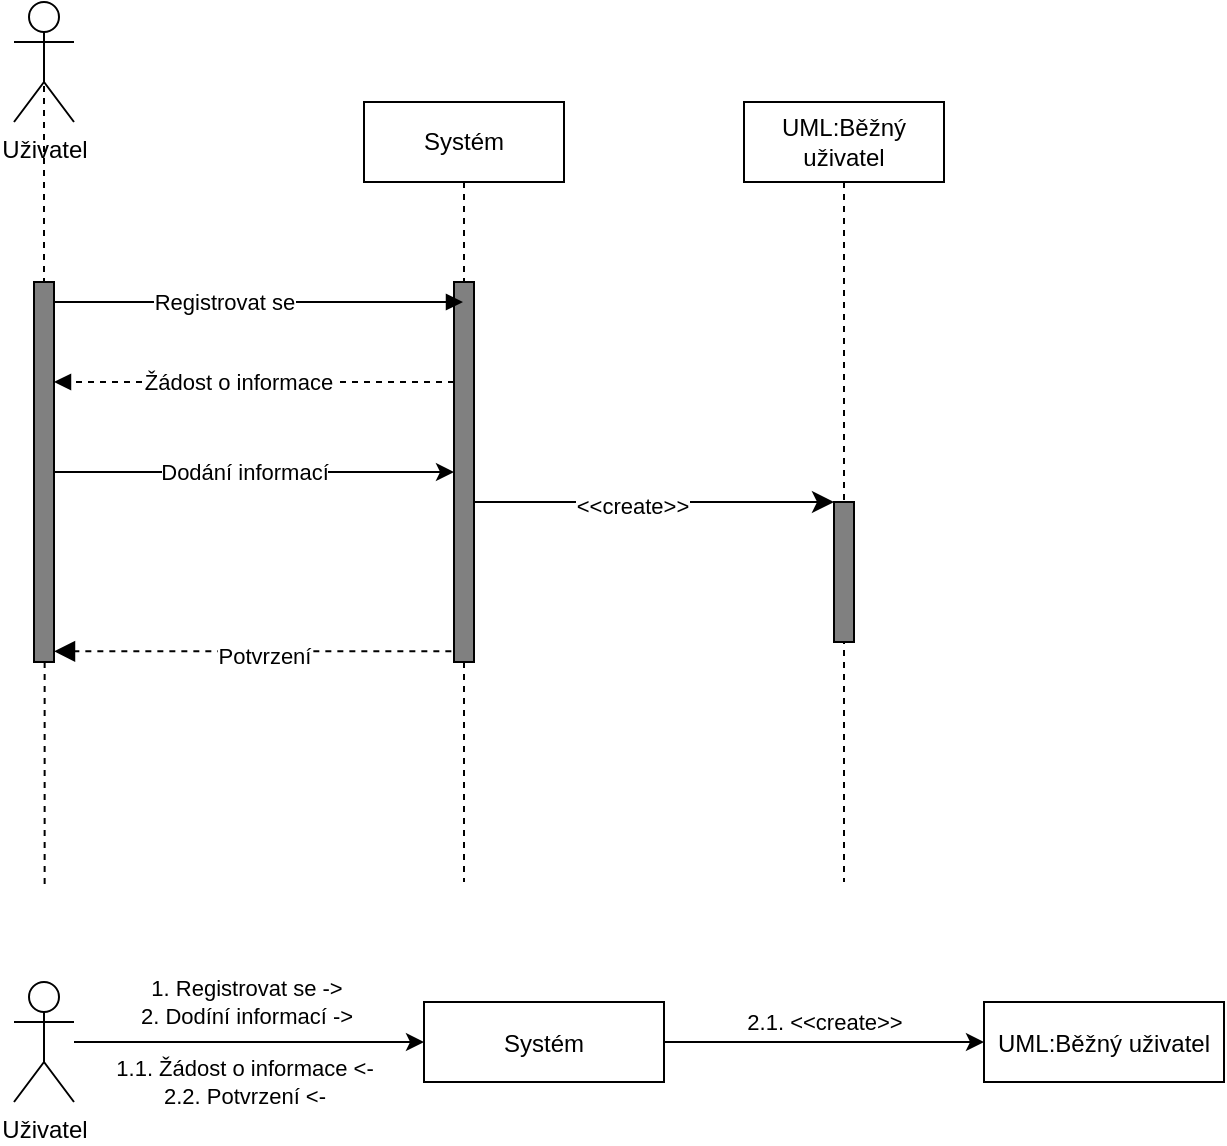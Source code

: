 <mxfile>
    <diagram id="44_AYquJx9-wfTojZkKx" name="Regidter">
        <mxGraphModel dx="755" dy="549" grid="1" gridSize="10" guides="1" tooltips="1" connect="1" arrows="1" fold="1" page="1" pageScale="1" pageWidth="850" pageHeight="1100" math="0" shadow="0">
            <root>
                <mxCell id="0"/>
                <mxCell id="1" parent="0"/>
                <mxCell id="Rr8X4nUvoQriHaWk_6bX-1" value="Systém" style="shape=umlLifeline;perimeter=lifelinePerimeter;whiteSpace=wrap;html=1;container=1;collapsible=0;recursiveResize=0;outlineConnect=0;" parent="1" vertex="1">
                    <mxGeometry x="260" y="110" width="100" height="390" as="geometry"/>
                </mxCell>
                <mxCell id="Rr8X4nUvoQriHaWk_6bX-2" value="" style="html=1;points=[];perimeter=orthogonalPerimeter;fillColor=#808080;" parent="Rr8X4nUvoQriHaWk_6bX-1" vertex="1">
                    <mxGeometry x="45" y="90" width="10" height="190" as="geometry"/>
                </mxCell>
                <mxCell id="Rr8X4nUvoQriHaWk_6bX-3" style="edgeStyle=none;html=1;exitX=0.5;exitY=0.5;exitDx=0;exitDy=0;exitPerimeter=0;dashed=1;dashPattern=8 8;endArrow=none;endFill=0;startArrow=none;" parent="1" edge="1">
                    <mxGeometry relative="1" as="geometry">
                        <mxPoint x="100" y="500" as="targetPoint"/>
                        <mxPoint x="100" y="500" as="sourcePoint"/>
                    </mxGeometry>
                </mxCell>
                <mxCell id="Rr8X4nUvoQriHaWk_6bX-4" style="edgeStyle=none;html=1;endArrow=classic;endFill=1;" parent="1" source="Rr8X4nUvoQriHaWk_6bX-8" target="Rr8X4nUvoQriHaWk_6bX-2" edge="1">
                    <mxGeometry relative="1" as="geometry">
                        <mxPoint x="230" y="70" as="targetPoint"/>
                    </mxGeometry>
                </mxCell>
                <mxCell id="Rr8X4nUvoQriHaWk_6bX-5" value="Dodání informací" style="edgeLabel;html=1;align=center;verticalAlign=middle;resizable=0;points=[];" parent="Rr8X4nUvoQriHaWk_6bX-4" vertex="1" connectable="0">
                    <mxGeometry x="0.14" y="-1" relative="1" as="geometry">
                        <mxPoint x="-19" y="-1" as="offset"/>
                    </mxGeometry>
                </mxCell>
                <mxCell id="Rr8X4nUvoQriHaWk_6bX-6" value="Uživatel" style="shape=umlActor;verticalLabelPosition=bottom;verticalAlign=top;html=1;" parent="1" vertex="1">
                    <mxGeometry x="85" y="60" width="30" height="60" as="geometry"/>
                </mxCell>
                <mxCell id="Rr8X4nUvoQriHaWk_6bX-7" value="" style="edgeStyle=none;html=1;exitX=0.5;exitY=0.5;exitDx=0;exitDy=0;exitPerimeter=0;dashed=1;endArrow=none;endFill=0;" parent="1" source="Rr8X4nUvoQriHaWk_6bX-6" target="Rr8X4nUvoQriHaWk_6bX-8" edge="1">
                    <mxGeometry relative="1" as="geometry">
                        <mxPoint x="100" y="370" as="targetPoint"/>
                        <mxPoint x="100" y="90" as="sourcePoint"/>
                    </mxGeometry>
                </mxCell>
                <mxCell id="Rr8X4nUvoQriHaWk_6bX-8" value="" style="html=1;points=[];perimeter=orthogonalPerimeter;fillColor=#808080;" parent="1" vertex="1">
                    <mxGeometry x="95" y="200" width="10" height="190" as="geometry"/>
                </mxCell>
                <mxCell id="Rr8X4nUvoQriHaWk_6bX-9" value="" style="html=1;verticalAlign=bottom;labelBackgroundColor=none;endArrow=block;endFill=1;" parent="1" source="Rr8X4nUvoQriHaWk_6bX-8" target="Rr8X4nUvoQriHaWk_6bX-1" edge="1">
                    <mxGeometry width="160" relative="1" as="geometry">
                        <mxPoint x="120" y="210" as="sourcePoint"/>
                        <mxPoint x="280" y="210" as="targetPoint"/>
                        <Array as="points">
                            <mxPoint x="180" y="210"/>
                        </Array>
                    </mxGeometry>
                </mxCell>
                <mxCell id="Rr8X4nUvoQriHaWk_6bX-10" value="Registrovat se" style="edgeLabel;html=1;align=center;verticalAlign=middle;resizable=0;points=[];" parent="Rr8X4nUvoQriHaWk_6bX-9" vertex="1" connectable="0">
                    <mxGeometry x="-0.167" relative="1" as="geometry">
                        <mxPoint as="offset"/>
                    </mxGeometry>
                </mxCell>
                <mxCell id="Rr8X4nUvoQriHaWk_6bX-11" value="" style="html=1;verticalAlign=bottom;labelBackgroundColor=none;endArrow=block;endFill=1;dashed=1;" parent="1" source="Rr8X4nUvoQriHaWk_6bX-2" target="Rr8X4nUvoQriHaWk_6bX-8" edge="1">
                    <mxGeometry width="160" relative="1" as="geometry">
                        <mxPoint x="210" y="420" as="sourcePoint"/>
                        <mxPoint x="370" y="420" as="targetPoint"/>
                        <Array as="points">
                            <mxPoint x="200" y="250"/>
                        </Array>
                    </mxGeometry>
                </mxCell>
                <mxCell id="Rr8X4nUvoQriHaWk_6bX-12" value="Žádost o informace" style="edgeLabel;html=1;align=center;verticalAlign=middle;resizable=0;points=[];" parent="Rr8X4nUvoQriHaWk_6bX-11" vertex="1" connectable="0">
                    <mxGeometry x="0.231" y="-1" relative="1" as="geometry">
                        <mxPoint x="15" y="1" as="offset"/>
                    </mxGeometry>
                </mxCell>
                <mxCell id="Rr8X4nUvoQriHaWk_6bX-13" value="&lt;span style=&quot;&quot;&gt;UML:Běžný uživatel&lt;/span&gt;" style="shape=umlLifeline;perimeter=lifelinePerimeter;whiteSpace=wrap;html=1;container=1;collapsible=0;recursiveResize=0;outlineConnect=0;" parent="1" vertex="1">
                    <mxGeometry x="450" y="110" width="100" height="390" as="geometry"/>
                </mxCell>
                <mxCell id="Rr8X4nUvoQriHaWk_6bX-14" value="" style="html=1;points=[];perimeter=orthogonalPerimeter;fillColor=#808080;" parent="Rr8X4nUvoQriHaWk_6bX-13" vertex="1">
                    <mxGeometry x="45" y="200" width="10" height="70" as="geometry"/>
                </mxCell>
                <mxCell id="Rr8X4nUvoQriHaWk_6bX-15" value="" style="endArrow=classic;startArrow=none;endFill=1;startFill=0;endSize=8;html=1;verticalAlign=bottom;labelBackgroundColor=none;" parent="1" source="Rr8X4nUvoQriHaWk_6bX-2" target="Rr8X4nUvoQriHaWk_6bX-14" edge="1">
                    <mxGeometry width="160" relative="1" as="geometry">
                        <mxPoint x="340" y="480" as="sourcePoint"/>
                        <mxPoint x="500" y="480" as="targetPoint"/>
                    </mxGeometry>
                </mxCell>
                <mxCell id="Rr8X4nUvoQriHaWk_6bX-16" value="&amp;lt;&amp;lt;create&amp;gt;&amp;gt;" style="edgeLabel;html=1;align=center;verticalAlign=middle;resizable=0;points=[];" parent="Rr8X4nUvoQriHaWk_6bX-15" vertex="1" connectable="0">
                    <mxGeometry x="-0.128" y="-2" relative="1" as="geometry">
                        <mxPoint as="offset"/>
                    </mxGeometry>
                </mxCell>
                <mxCell id="Rr8X4nUvoQriHaWk_6bX-19" value="" style="endArrow=block;startArrow=none;endFill=1;startFill=0;endSize=8;html=1;verticalAlign=bottom;dashed=1;labelBackgroundColor=none;exitX=-0.133;exitY=0.972;exitDx=0;exitDy=0;exitPerimeter=0;" parent="1" source="Rr8X4nUvoQriHaWk_6bX-2" target="Rr8X4nUvoQriHaWk_6bX-8" edge="1">
                    <mxGeometry width="160" relative="1" as="geometry">
                        <mxPoint x="150" y="470" as="sourcePoint"/>
                        <mxPoint x="310" y="470" as="targetPoint"/>
                    </mxGeometry>
                </mxCell>
                <mxCell id="Rr8X4nUvoQriHaWk_6bX-20" value="Potvrzení" style="edgeLabel;html=1;align=center;verticalAlign=middle;resizable=0;points=[];" parent="Rr8X4nUvoQriHaWk_6bX-19" vertex="1" connectable="0">
                    <mxGeometry x="0.134" y="2" relative="1" as="geometry">
                        <mxPoint x="19" as="offset"/>
                    </mxGeometry>
                </mxCell>
                <mxCell id="rGXmt6V4hTsmvpu2jPZ--4" value="" style="edgeStyle=none;html=1;dashed=1;endArrow=none;endFill=0;startArrow=none;entryX=0.508;entryY=0.583;entryDx=0;entryDy=0;entryPerimeter=0;" parent="1" source="Rr8X4nUvoQriHaWk_6bX-8" edge="1">
                    <mxGeometry relative="1" as="geometry">
                        <mxPoint x="100.32" y="503.32" as="targetPoint"/>
                        <mxPoint x="100" y="295" as="sourcePoint"/>
                    </mxGeometry>
                </mxCell>
                <mxCell id="aYfWx65N5pEwOFbYoC3i-1" style="edgeStyle=none;html=1;exitX=1;exitY=0.5;exitDx=0;exitDy=0;startArrow=none;startFill=0;endArrow=classic;endFill=1;" edge="1" parent="1" source="ZRMiWKFHSUHRmXDStjw9-2" target="ZRMiWKFHSUHRmXDStjw9-3">
                    <mxGeometry relative="1" as="geometry"/>
                </mxCell>
                <mxCell id="aYfWx65N5pEwOFbYoC3i-3" value="2.1. &amp;lt;&amp;lt;create&amp;gt;&amp;gt;" style="edgeLabel;html=1;align=center;verticalAlign=middle;resizable=0;points=[];" vertex="1" connectable="0" parent="aYfWx65N5pEwOFbYoC3i-1">
                    <mxGeometry x="-0.351" y="-1" relative="1" as="geometry">
                        <mxPoint x="28" y="-11" as="offset"/>
                    </mxGeometry>
                </mxCell>
                <mxCell id="ZRMiWKFHSUHRmXDStjw9-2" value="Systém" style="fontStyle=0;" vertex="1" parent="1">
                    <mxGeometry x="290" y="560" width="120" height="40" as="geometry"/>
                </mxCell>
                <mxCell id="ZRMiWKFHSUHRmXDStjw9-3" value="UML:Běžný uživatel" style="fontStyle=0;" vertex="1" parent="1">
                    <mxGeometry x="570" y="560" width="120" height="40" as="geometry"/>
                </mxCell>
                <mxCell id="ZRMiWKFHSUHRmXDStjw9-5" style="edgeStyle=none;html=1;" edge="1" parent="1" source="ZRMiWKFHSUHRmXDStjw9-4" target="ZRMiWKFHSUHRmXDStjw9-2">
                    <mxGeometry relative="1" as="geometry"/>
                </mxCell>
                <mxCell id="aYfWx65N5pEwOFbYoC3i-2" value="1.1. Žádost o informace &amp;lt;-&lt;br&gt;2.2. Potvrzení &amp;lt;-" style="edgeLabel;html=1;align=center;verticalAlign=middle;resizable=0;points=[];" vertex="1" connectable="0" parent="ZRMiWKFHSUHRmXDStjw9-5">
                    <mxGeometry x="-0.109" y="1" relative="1" as="geometry">
                        <mxPoint x="7" y="21" as="offset"/>
                    </mxGeometry>
                </mxCell>
                <mxCell id="FXlg8qdgdc6FqkHAsK_4-1" value="1. Registrovat se -&amp;gt;&lt;br&gt;2. Dodíní informací -&amp;gt;" style="edgeLabel;html=1;align=center;verticalAlign=middle;resizable=0;points=[];" vertex="1" connectable="0" parent="ZRMiWKFHSUHRmXDStjw9-5">
                    <mxGeometry x="0.058" relative="1" as="geometry">
                        <mxPoint x="-7" y="-20" as="offset"/>
                    </mxGeometry>
                </mxCell>
                <mxCell id="ZRMiWKFHSUHRmXDStjw9-4" value="Uživatel" style="shape=umlActor;verticalLabelPosition=bottom;verticalAlign=top;html=1;" vertex="1" parent="1">
                    <mxGeometry x="85" y="550" width="30" height="60" as="geometry"/>
                </mxCell>
            </root>
        </mxGraphModel>
    </diagram>
    <diagram id="hnM4MO9B7-LqkQS96tMG" name="LogIn">
        <mxGraphModel dx="824" dy="599" grid="1" gridSize="10" guides="1" tooltips="1" connect="1" arrows="1" fold="1" page="1" pageScale="1" pageWidth="850" pageHeight="1100" math="0" shadow="0">
            <root>
                <mxCell id="0"/>
                <mxCell id="1" parent="0"/>
                <mxCell id="17" value="Systém" style="shape=umlLifeline;perimeter=lifelinePerimeter;whiteSpace=wrap;html=1;container=1;collapsible=0;recursiveResize=0;outlineConnect=0;" parent="1" vertex="1">
                    <mxGeometry x="260" y="110" width="100" height="390" as="geometry"/>
                </mxCell>
                <mxCell id="18" value="" style="html=1;points=[];perimeter=orthogonalPerimeter;fillColor=#808080;" parent="17" vertex="1">
                    <mxGeometry x="45" y="90" width="10" height="190" as="geometry"/>
                </mxCell>
                <mxCell id="27" style="edgeStyle=none;html=1;exitX=0.5;exitY=0.5;exitDx=0;exitDy=0;exitPerimeter=0;dashed=1;dashPattern=8 8;endArrow=none;endFill=0;startArrow=none;" parent="1" edge="1">
                    <mxGeometry relative="1" as="geometry">
                        <mxPoint x="100" y="500" as="targetPoint"/>
                        <mxPoint x="100" y="500" as="sourcePoint"/>
                    </mxGeometry>
                </mxCell>
                <mxCell id="34" style="edgeStyle=none;html=1;endArrow=block;endFill=1;" parent="1" source="28" target="18" edge="1">
                    <mxGeometry relative="1" as="geometry">
                        <mxPoint x="230" y="70" as="targetPoint"/>
                    </mxGeometry>
                </mxCell>
                <mxCell id="35" value="Jméno a heslo" style="edgeLabel;html=1;align=center;verticalAlign=middle;resizable=0;points=[];" parent="34" vertex="1" connectable="0">
                    <mxGeometry x="0.14" y="-1" relative="1" as="geometry">
                        <mxPoint x="-19" y="-1" as="offset"/>
                    </mxGeometry>
                </mxCell>
                <mxCell id="26" value="Uživatel" style="shape=umlActor;verticalLabelPosition=bottom;verticalAlign=top;html=1;" parent="1" vertex="1">
                    <mxGeometry x="85" y="60" width="30" height="60" as="geometry"/>
                </mxCell>
                <mxCell id="29" value="" style="edgeStyle=none;html=1;exitX=0.5;exitY=0.5;exitDx=0;exitDy=0;exitPerimeter=0;dashed=1;endArrow=none;endFill=0;" parent="1" source="26" target="28" edge="1">
                    <mxGeometry relative="1" as="geometry">
                        <mxPoint x="100" y="370" as="targetPoint"/>
                        <mxPoint x="100" y="90" as="sourcePoint"/>
                    </mxGeometry>
                </mxCell>
                <mxCell id="28" value="" style="html=1;points=[];perimeter=orthogonalPerimeter;fillColor=#808080;" parent="1" vertex="1">
                    <mxGeometry x="95" y="200" width="10" height="190" as="geometry"/>
                </mxCell>
                <mxCell id="30" value="" style="html=1;verticalAlign=bottom;labelBackgroundColor=none;endArrow=block;endFill=1;entryX=0.133;entryY=0.056;entryDx=0;entryDy=0;entryPerimeter=0;" parent="1" source="28" target="18" edge="1">
                    <mxGeometry width="160" relative="1" as="geometry">
                        <mxPoint x="120" y="210" as="sourcePoint"/>
                        <mxPoint x="300" y="210" as="targetPoint"/>
                        <Array as="points">
                            <mxPoint x="180" y="210"/>
                        </Array>
                    </mxGeometry>
                </mxCell>
                <mxCell id="31" value="Přihlásit se" style="edgeLabel;html=1;align=center;verticalAlign=middle;resizable=0;points=[];" parent="30" vertex="1" connectable="0">
                    <mxGeometry x="-0.167" relative="1" as="geometry">
                        <mxPoint as="offset"/>
                    </mxGeometry>
                </mxCell>
                <mxCell id="32" value="" style="html=1;verticalAlign=bottom;labelBackgroundColor=none;endArrow=block;endFill=1;dashed=1;" parent="1" source="18" target="28" edge="1">
                    <mxGeometry width="160" relative="1" as="geometry">
                        <mxPoint x="210" y="420" as="sourcePoint"/>
                        <mxPoint x="370" y="420" as="targetPoint"/>
                        <Array as="points">
                            <mxPoint x="200" y="250"/>
                        </Array>
                    </mxGeometry>
                </mxCell>
                <mxCell id="33" value="Žádost o informace" style="edgeLabel;html=1;align=center;verticalAlign=middle;resizable=0;points=[];" parent="32" vertex="1" connectable="0">
                    <mxGeometry x="0.231" y="-1" relative="1" as="geometry">
                        <mxPoint x="15" y="1" as="offset"/>
                    </mxGeometry>
                </mxCell>
                <mxCell id="36" value="&lt;span style=&quot;&quot;&gt;UML:Běžný uživatel&lt;/span&gt;" style="shape=umlLifeline;perimeter=lifelinePerimeter;whiteSpace=wrap;html=1;container=1;collapsible=0;recursiveResize=0;outlineConnect=0;" parent="1" vertex="1">
                    <mxGeometry x="450" y="110" width="100" height="390" as="geometry"/>
                </mxCell>
                <mxCell id="37" value="" style="html=1;points=[];perimeter=orthogonalPerimeter;fillColor=#808080;" parent="36" vertex="1">
                    <mxGeometry x="45" y="200" width="10" height="80" as="geometry"/>
                </mxCell>
                <mxCell id="38" value="" style="endArrow=block;startArrow=none;endFill=1;startFill=0;endSize=8;html=1;verticalAlign=bottom;labelBackgroundColor=none;exitX=1.267;exitY=0.618;exitDx=0;exitDy=0;exitPerimeter=0;" parent="1" source="18" target="37" edge="1">
                    <mxGeometry width="160" relative="1" as="geometry">
                        <mxPoint x="340" y="480" as="sourcePoint"/>
                        <mxPoint x="500" y="480" as="targetPoint"/>
                    </mxGeometry>
                </mxCell>
                <mxCell id="39" value="Ověření jéna a hesla" style="edgeLabel;html=1;align=center;verticalAlign=middle;resizable=0;points=[];" parent="38" vertex="1" connectable="0">
                    <mxGeometry x="-0.128" y="-2" relative="1" as="geometry">
                        <mxPoint as="offset"/>
                    </mxGeometry>
                </mxCell>
                <mxCell id="40" value="" style="endArrow=block;startArrow=none;endFill=1;startFill=0;endSize=8;html=1;verticalAlign=bottom;dashed=1;labelBackgroundColor=none;exitX=-0.2;exitY=0.747;exitDx=0;exitDy=0;exitPerimeter=0;entryX=1.2;entryY=0.895;entryDx=0;entryDy=0;entryPerimeter=0;" parent="1" source="37" target="18" edge="1">
                    <mxGeometry width="160" relative="1" as="geometry">
                        <mxPoint x="380" y="540" as="sourcePoint"/>
                        <mxPoint x="340" y="370" as="targetPoint"/>
                    </mxGeometry>
                </mxCell>
                <mxCell id="41" value="Shoda" style="edgeLabel;html=1;align=center;verticalAlign=middle;resizable=0;points=[];" parent="40" vertex="1" connectable="0">
                    <mxGeometry x="0.123" relative="1" as="geometry">
                        <mxPoint as="offset"/>
                    </mxGeometry>
                </mxCell>
                <mxCell id="42" value="" style="endArrow=block;startArrow=none;endFill=1;startFill=0;endSize=8;html=1;verticalAlign=bottom;dashed=1;labelBackgroundColor=none;exitX=-0.133;exitY=0.972;exitDx=0;exitDy=0;exitPerimeter=0;" parent="1" source="18" target="28" edge="1">
                    <mxGeometry width="160" relative="1" as="geometry">
                        <mxPoint x="150" y="470" as="sourcePoint"/>
                        <mxPoint x="310" y="470" as="targetPoint"/>
                    </mxGeometry>
                </mxCell>
                <mxCell id="43" value="Jste přihlášen" style="edgeLabel;html=1;align=center;verticalAlign=middle;resizable=0;points=[];" parent="42" vertex="1" connectable="0">
                    <mxGeometry x="0.134" y="2" relative="1" as="geometry">
                        <mxPoint x="19" as="offset"/>
                    </mxGeometry>
                </mxCell>
                <mxCell id="J72w8TJ-nVfy7pbvwXwT-47" value="" style="edgeStyle=none;html=1;dashed=1;endArrow=none;endFill=0;startArrow=none;entryX=0.492;entryY=0.567;entryDx=0;entryDy=0;entryPerimeter=0;" parent="1" source="28" edge="1">
                    <mxGeometry relative="1" as="geometry">
                        <mxPoint x="99.68" y="502.68" as="targetPoint"/>
                        <mxPoint x="100" y="295" as="sourcePoint"/>
                    </mxGeometry>
                </mxCell>
                <mxCell id="KnxJTpsNYGYQV_BEPomF-43" style="edgeStyle=none;html=1;exitX=0.5;exitY=0.5;exitDx=0;exitDy=0;exitPerimeter=0;dashed=1;dashPattern=8 8;endArrow=none;endFill=0;startArrow=none;" edge="1" parent="1">
                    <mxGeometry relative="1" as="geometry">
                        <mxPoint x="100" y="500" as="targetPoint"/>
                        <mxPoint x="100" y="500" as="sourcePoint"/>
                    </mxGeometry>
                </mxCell>
                <mxCell id="KnxJTpsNYGYQV_BEPomF-44" style="edgeStyle=none;html=1;exitX=1;exitY=0.5;exitDx=0;exitDy=0;startArrow=none;startFill=0;endArrow=classic;endFill=1;" edge="1" parent="1" source="KnxJTpsNYGYQV_BEPomF-46" target="KnxJTpsNYGYQV_BEPomF-47">
                    <mxGeometry relative="1" as="geometry"/>
                </mxCell>
                <mxCell id="KnxJTpsNYGYQV_BEPomF-45" value="2.1. Ověření jména a helsla -&amp;gt;" style="edgeLabel;html=1;align=center;verticalAlign=middle;resizable=0;points=[];" vertex="1" connectable="0" parent="KnxJTpsNYGYQV_BEPomF-44">
                    <mxGeometry x="-0.351" y="-1" relative="1" as="geometry">
                        <mxPoint x="28" y="-21" as="offset"/>
                    </mxGeometry>
                </mxCell>
                <mxCell id="aPBSz0z-Rags45Mwq-fL-44" value="2.2. Shoda &amp;lt;-" style="edgeLabel;html=1;align=center;verticalAlign=middle;resizable=0;points=[];" vertex="1" connectable="0" parent="KnxJTpsNYGYQV_BEPomF-44">
                    <mxGeometry x="-0.096" y="-1" relative="1" as="geometry">
                        <mxPoint y="19" as="offset"/>
                    </mxGeometry>
                </mxCell>
                <mxCell id="KnxJTpsNYGYQV_BEPomF-46" value="Systém" style="fontStyle=0;" vertex="1" parent="1">
                    <mxGeometry x="290" y="560" width="120" height="40" as="geometry"/>
                </mxCell>
                <mxCell id="KnxJTpsNYGYQV_BEPomF-47" value="UML:Běžný uživatel" style="fontStyle=0;" vertex="1" parent="1">
                    <mxGeometry x="570" y="560" width="120" height="40" as="geometry"/>
                </mxCell>
                <mxCell id="KnxJTpsNYGYQV_BEPomF-48" style="edgeStyle=none;html=1;" edge="1" parent="1" source="KnxJTpsNYGYQV_BEPomF-50" target="KnxJTpsNYGYQV_BEPomF-46">
                    <mxGeometry relative="1" as="geometry"/>
                </mxCell>
                <mxCell id="KnxJTpsNYGYQV_BEPomF-49" value="1. Přihlásit se -&amp;gt;&lt;br&gt;3. Jméno a heslo -&amp;gt;" style="edgeLabel;html=1;align=center;verticalAlign=middle;resizable=0;points=[];" vertex="1" connectable="0" parent="KnxJTpsNYGYQV_BEPomF-48">
                    <mxGeometry x="-0.109" y="1" relative="1" as="geometry">
                        <mxPoint x="7" y="-19" as="offset"/>
                    </mxGeometry>
                </mxCell>
                <mxCell id="aPBSz0z-Rags45Mwq-fL-43" value="1.1. Žádost o informace &amp;lt;-&lt;br&gt;2.3. Jste přihlášen &amp;lt;-" style="edgeLabel;html=1;align=center;verticalAlign=middle;resizable=0;points=[];" vertex="1" connectable="0" parent="KnxJTpsNYGYQV_BEPomF-48">
                    <mxGeometry x="-0.263" y="-1" relative="1" as="geometry">
                        <mxPoint x="21" y="19" as="offset"/>
                    </mxGeometry>
                </mxCell>
                <mxCell id="KnxJTpsNYGYQV_BEPomF-50" value="Uživatel" style="shape=umlActor;verticalLabelPosition=bottom;verticalAlign=top;html=1;" vertex="1" parent="1">
                    <mxGeometry x="85" y="550" width="30" height="60" as="geometry"/>
                </mxCell>
            </root>
        </mxGraphModel>
    </diagram>
    <diagram id="i8bzW8e9rmMcWS-xgHHl" name="LogOut">
        <mxGraphModel dx="824" dy="599" grid="1" gridSize="10" guides="1" tooltips="1" connect="1" arrows="1" fold="1" page="1" pageScale="1" pageWidth="850" pageHeight="1100" math="0" shadow="0">
            <root>
                <mxCell id="0"/>
                <mxCell id="1" parent="0"/>
                <mxCell id="3qkXy-kdLOlp-LgOpQgM-1" value="Systém" style="shape=umlLifeline;perimeter=lifelinePerimeter;whiteSpace=wrap;html=1;container=1;collapsible=0;recursiveResize=0;outlineConnect=0;" parent="1" vertex="1">
                    <mxGeometry x="260" y="110" width="100" height="180" as="geometry"/>
                </mxCell>
                <mxCell id="3qkXy-kdLOlp-LgOpQgM-2" value="" style="html=1;points=[];perimeter=orthogonalPerimeter;fillColor=#808080;" parent="3qkXy-kdLOlp-LgOpQgM-1" vertex="1">
                    <mxGeometry x="45" y="90" width="10" height="60" as="geometry"/>
                </mxCell>
                <mxCell id="3qkXy-kdLOlp-LgOpQgM-3" style="edgeStyle=none;html=1;exitX=0.5;exitY=0.5;exitDx=0;exitDy=0;exitPerimeter=0;dashed=1;dashPattern=8 8;endArrow=none;endFill=0;startArrow=none;" parent="1" edge="1">
                    <mxGeometry relative="1" as="geometry">
                        <mxPoint x="100" y="300" as="targetPoint"/>
                        <mxPoint x="100" y="300" as="sourcePoint"/>
                    </mxGeometry>
                </mxCell>
                <mxCell id="3qkXy-kdLOlp-LgOpQgM-6" value="Uživatel" style="shape=umlActor;verticalLabelPosition=bottom;verticalAlign=top;html=1;" parent="1" vertex="1">
                    <mxGeometry x="85" y="60" width="30" height="60" as="geometry"/>
                </mxCell>
                <mxCell id="3qkXy-kdLOlp-LgOpQgM-7" value="" style="edgeStyle=none;html=1;exitX=0.5;exitY=0.5;exitDx=0;exitDy=0;exitPerimeter=0;dashed=1;endArrow=none;endFill=0;" parent="1" source="3qkXy-kdLOlp-LgOpQgM-6" target="3qkXy-kdLOlp-LgOpQgM-8" edge="1">
                    <mxGeometry relative="1" as="geometry">
                        <mxPoint x="100" y="370" as="targetPoint"/>
                        <mxPoint x="100" y="90" as="sourcePoint"/>
                    </mxGeometry>
                </mxCell>
                <mxCell id="3qkXy-kdLOlp-LgOpQgM-8" value="" style="html=1;points=[];perimeter=orthogonalPerimeter;fillColor=#808080;" parent="1" vertex="1">
                    <mxGeometry x="95" y="200" width="10" height="60" as="geometry"/>
                </mxCell>
                <mxCell id="3qkXy-kdLOlp-LgOpQgM-9" value="" style="html=1;verticalAlign=bottom;labelBackgroundColor=none;endArrow=block;endFill=1;" parent="1" source="3qkXy-kdLOlp-LgOpQgM-8" target="3qkXy-kdLOlp-LgOpQgM-1" edge="1">
                    <mxGeometry width="160" relative="1" as="geometry">
                        <mxPoint x="120" y="210" as="sourcePoint"/>
                        <mxPoint x="280" y="210" as="targetPoint"/>
                        <Array as="points">
                            <mxPoint x="180" y="210"/>
                        </Array>
                    </mxGeometry>
                </mxCell>
                <mxCell id="3qkXy-kdLOlp-LgOpQgM-10" value="Odhlásit se" style="edgeLabel;html=1;align=center;verticalAlign=middle;resizable=0;points=[];" parent="3qkXy-kdLOlp-LgOpQgM-9" vertex="1" connectable="0">
                    <mxGeometry x="-0.167" relative="1" as="geometry">
                        <mxPoint as="offset"/>
                    </mxGeometry>
                </mxCell>
                <mxCell id="3qkXy-kdLOlp-LgOpQgM-11" value="" style="html=1;verticalAlign=bottom;labelBackgroundColor=none;endArrow=block;endFill=1;dashed=1;" parent="1" source="3qkXy-kdLOlp-LgOpQgM-2" target="3qkXy-kdLOlp-LgOpQgM-8" edge="1">
                    <mxGeometry width="160" relative="1" as="geometry">
                        <mxPoint x="210" y="420" as="sourcePoint"/>
                        <mxPoint x="370" y="420" as="targetPoint"/>
                        <Array as="points">
                            <mxPoint x="200" y="250"/>
                        </Array>
                    </mxGeometry>
                </mxCell>
                <mxCell id="3qkXy-kdLOlp-LgOpQgM-12" value="Potvrzení o odhlášení" style="edgeLabel;html=1;align=center;verticalAlign=middle;resizable=0;points=[];" parent="3qkXy-kdLOlp-LgOpQgM-11" vertex="1" connectable="0">
                    <mxGeometry x="0.231" y="-1" relative="1" as="geometry">
                        <mxPoint x="15" y="1" as="offset"/>
                    </mxGeometry>
                </mxCell>
                <mxCell id="3qkXy-kdLOlp-LgOpQgM-15" value="" style="edgeStyle=none;html=1;dashed=1;endArrow=none;endFill=0;startArrow=none;" parent="1" source="3qkXy-kdLOlp-LgOpQgM-8" edge="1">
                    <mxGeometry relative="1" as="geometry">
                        <mxPoint x="100" y="291" as="targetPoint"/>
                        <mxPoint x="100" y="261" as="sourcePoint"/>
                    </mxGeometry>
                </mxCell>
                <mxCell id="GoaCT95gOBk1KJhu60Qy-3" value="Systém" style="fontStyle=0;" vertex="1" parent="1">
                    <mxGeometry x="290" y="360" width="120" height="40" as="geometry"/>
                </mxCell>
                <mxCell id="GoaCT95gOBk1KJhu60Qy-5" style="edgeStyle=none;html=1;" edge="1" parent="1" source="GoaCT95gOBk1KJhu60Qy-7" target="GoaCT95gOBk1KJhu60Qy-3">
                    <mxGeometry relative="1" as="geometry"/>
                </mxCell>
                <mxCell id="GoaCT95gOBk1KJhu60Qy-6" value="1. Odhlásit se -&amp;gt;" style="edgeLabel;html=1;align=center;verticalAlign=middle;resizable=0;points=[];" vertex="1" connectable="0" parent="GoaCT95gOBk1KJhu60Qy-5">
                    <mxGeometry x="-0.109" y="1" relative="1" as="geometry">
                        <mxPoint x="7" y="-19" as="offset"/>
                    </mxGeometry>
                </mxCell>
                <mxCell id="8EYZHzZercjeinLiJGBx-1" value="1.1. Jste odhlášen &amp;lt;-" style="edgeLabel;html=1;align=center;verticalAlign=middle;resizable=0;points=[];" vertex="1" connectable="0" parent="GoaCT95gOBk1KJhu60Qy-5">
                    <mxGeometry x="-0.098" y="2" relative="1" as="geometry">
                        <mxPoint y="22" as="offset"/>
                    </mxGeometry>
                </mxCell>
                <mxCell id="GoaCT95gOBk1KJhu60Qy-7" value="Uživatel" style="shape=umlActor;verticalLabelPosition=bottom;verticalAlign=top;html=1;" vertex="1" parent="1">
                    <mxGeometry x="85" y="350" width="30" height="60" as="geometry"/>
                </mxCell>
            </root>
        </mxGraphModel>
    </diagram>
    <diagram id="swP_yoI31Gehk3JrXV17" name="Hodnocení">
        <mxGraphModel dx="1007" dy="732" grid="1" gridSize="10" guides="1" tooltips="1" connect="1" arrows="1" fold="1" page="1" pageScale="1" pageWidth="850" pageHeight="1100" math="0" shadow="0">
            <root>
                <mxCell id="0"/>
                <mxCell id="1" parent="0"/>
                <mxCell id="fQfXp4E1EGzkkTGKsm5c-1" value="Systém" style="shape=umlLifeline;perimeter=lifelinePerimeter;whiteSpace=wrap;html=1;container=1;collapsible=0;recursiveResize=0;outlineConnect=0;" parent="1" vertex="1">
                    <mxGeometry x="260" y="110" width="100" height="390" as="geometry"/>
                </mxCell>
                <mxCell id="fQfXp4E1EGzkkTGKsm5c-2" value="" style="html=1;points=[];perimeter=orthogonalPerimeter;fillColor=#808080;" parent="fQfXp4E1EGzkkTGKsm5c-1" vertex="1">
                    <mxGeometry x="45" y="90" width="10" height="190" as="geometry"/>
                </mxCell>
                <mxCell id="fQfXp4E1EGzkkTGKsm5c-3" style="edgeStyle=none;html=1;exitX=0.5;exitY=0.5;exitDx=0;exitDy=0;exitPerimeter=0;dashed=1;endArrow=none;endFill=0;startArrow=none;" parent="1" source="fQfXp4E1EGzkkTGKsm5c-8" edge="1">
                    <mxGeometry relative="1" as="geometry">
                        <mxPoint x="100.0" y="500" as="targetPoint"/>
                    </mxGeometry>
                </mxCell>
                <mxCell id="fQfXp4E1EGzkkTGKsm5c-4" style="edgeStyle=none;html=1;endArrow=block;endFill=1;" parent="1" source="fQfXp4E1EGzkkTGKsm5c-8" target="fQfXp4E1EGzkkTGKsm5c-2" edge="1">
                    <mxGeometry relative="1" as="geometry">
                        <mxPoint x="230" y="70" as="targetPoint"/>
                    </mxGeometry>
                </mxCell>
                <mxCell id="fQfXp4E1EGzkkTGKsm5c-5" value="Vyplněný formulář" style="edgeLabel;html=1;align=center;verticalAlign=middle;resizable=0;points=[];" parent="fQfXp4E1EGzkkTGKsm5c-4" vertex="1" connectable="0">
                    <mxGeometry x="0.14" y="-1" relative="1" as="geometry">
                        <mxPoint x="-19" y="-1" as="offset"/>
                    </mxGeometry>
                </mxCell>
                <mxCell id="fQfXp4E1EGzkkTGKsm5c-6" value="&lt;b&gt;Běžný uživate&lt;/b&gt;" style="shape=umlActor;verticalLabelPosition=bottom;verticalAlign=top;html=1;" parent="1" vertex="1">
                    <mxGeometry x="85" y="60" width="30" height="60" as="geometry"/>
                </mxCell>
                <mxCell id="fQfXp4E1EGzkkTGKsm5c-7" value="" style="edgeStyle=none;html=1;exitX=0.5;exitY=0.5;exitDx=0;exitDy=0;exitPerimeter=0;dashed=1;endArrow=none;endFill=0;" parent="1" source="fQfXp4E1EGzkkTGKsm5c-6" target="fQfXp4E1EGzkkTGKsm5c-8" edge="1">
                    <mxGeometry relative="1" as="geometry">
                        <mxPoint x="100" y="370" as="targetPoint"/>
                        <mxPoint x="100" y="90" as="sourcePoint"/>
                    </mxGeometry>
                </mxCell>
                <mxCell id="fQfXp4E1EGzkkTGKsm5c-8" value="" style="html=1;points=[];perimeter=orthogonalPerimeter;fillColor=#808080;" parent="1" vertex="1">
                    <mxGeometry x="95" y="200" width="10" height="190" as="geometry"/>
                </mxCell>
                <mxCell id="fQfXp4E1EGzkkTGKsm5c-9" value="" style="html=1;verticalAlign=bottom;labelBackgroundColor=none;endArrow=block;endFill=1;" parent="1" source="fQfXp4E1EGzkkTGKsm5c-8" target="fQfXp4E1EGzkkTGKsm5c-1" edge="1">
                    <mxGeometry width="160" relative="1" as="geometry">
                        <mxPoint x="120" y="210" as="sourcePoint"/>
                        <mxPoint x="280" y="210" as="targetPoint"/>
                        <Array as="points">
                            <mxPoint x="180" y="210"/>
                        </Array>
                    </mxGeometry>
                </mxCell>
                <mxCell id="fQfXp4E1EGzkkTGKsm5c-10" value="Zadat hodnocení" style="edgeLabel;html=1;align=center;verticalAlign=middle;resizable=0;points=[];" parent="fQfXp4E1EGzkkTGKsm5c-9" vertex="1" connectable="0">
                    <mxGeometry x="-0.167" relative="1" as="geometry">
                        <mxPoint as="offset"/>
                    </mxGeometry>
                </mxCell>
                <mxCell id="fQfXp4E1EGzkkTGKsm5c-11" value="" style="endArrow=block;startArrow=none;endFill=1;startFill=0;endSize=8;html=1;verticalAlign=bottom;dashed=1;labelBackgroundColor=none;exitX=-0.133;exitY=0.972;exitDx=0;exitDy=0;exitPerimeter=0;" parent="1" source="fQfXp4E1EGzkkTGKsm5c-2" target="fQfXp4E1EGzkkTGKsm5c-8" edge="1">
                    <mxGeometry width="160" relative="1" as="geometry">
                        <mxPoint x="150" y="470" as="sourcePoint"/>
                        <mxPoint x="310" y="470" as="targetPoint"/>
                    </mxGeometry>
                </mxCell>
                <mxCell id="fQfXp4E1EGzkkTGKsm5c-12" value="Potvrzení o úspěchu" style="edgeLabel;html=1;align=center;verticalAlign=middle;resizable=0;points=[];" parent="fQfXp4E1EGzkkTGKsm5c-11" vertex="1" connectable="0">
                    <mxGeometry x="0.134" y="2" relative="1" as="geometry">
                        <mxPoint x="19" as="offset"/>
                    </mxGeometry>
                </mxCell>
                <mxCell id="fQfXp4E1EGzkkTGKsm5c-13" value="" style="endArrow=block;startArrow=none;endFill=1;startFill=0;endSize=8;html=1;verticalAlign=bottom;dashed=1;labelBackgroundColor=none;" parent="1" source="fQfXp4E1EGzkkTGKsm5c-1" target="fQfXp4E1EGzkkTGKsm5c-8" edge="1">
                    <mxGeometry width="160" relative="1" as="geometry">
                        <mxPoint x="293.67" y="270.0" as="sourcePoint"/>
                        <mxPoint x="95" y="270.0" as="targetPoint"/>
                        <Array as="points">
                            <mxPoint x="210" y="250"/>
                        </Array>
                    </mxGeometry>
                </mxCell>
                <mxCell id="fQfXp4E1EGzkkTGKsm5c-14" value="Zobrazit formulář" style="edgeLabel;html=1;align=center;verticalAlign=middle;resizable=0;points=[];" parent="fQfXp4E1EGzkkTGKsm5c-13" vertex="1" connectable="0">
                    <mxGeometry x="0.103" y="1" relative="1" as="geometry">
                        <mxPoint as="offset"/>
                    </mxGeometry>
                </mxCell>
                <mxCell id="fQfXp4E1EGzkkTGKsm5c-15" value="UML:Hospoda&amp;nbsp;/&lt;br&gt;&amp;nbsp;Pivovar /&lt;br&gt;&amp;nbsp;Pivo" style="shape=umlLifeline;perimeter=lifelinePerimeter;whiteSpace=wrap;html=1;container=1;collapsible=0;recursiveResize=0;outlineConnect=0;" parent="1" vertex="1">
                    <mxGeometry x="410" y="110" width="130" height="390" as="geometry"/>
                </mxCell>
                <mxCell id="fQfXp4E1EGzkkTGKsm5c-16" value="" style="html=1;points=[];perimeter=orthogonalPerimeter;fillColor=#808080;" parent="fQfXp4E1EGzkkTGKsm5c-15" vertex="1">
                    <mxGeometry x="60" y="190" width="10" height="80" as="geometry"/>
                </mxCell>
                <mxCell id="fQfXp4E1EGzkkTGKsm5c-17" style="edgeStyle=none;html=1;endArrow=block;endFill=1;exitX=0.992;exitY=0.572;exitDx=0;exitDy=0;exitPerimeter=0;" parent="1" source="fQfXp4E1EGzkkTGKsm5c-2" target="fQfXp4E1EGzkkTGKsm5c-15" edge="1">
                    <mxGeometry relative="1" as="geometry">
                        <mxPoint x="315" y="305.0" as="targetPoint"/>
                        <mxPoint x="115.0" y="305.0" as="sourcePoint"/>
                    </mxGeometry>
                </mxCell>
                <mxCell id="fQfXp4E1EGzkkTGKsm5c-18" value="Zaznamenat hodnocení" style="edgeLabel;html=1;align=center;verticalAlign=middle;resizable=0;points=[];" parent="fQfXp4E1EGzkkTGKsm5c-17" vertex="1" connectable="0">
                    <mxGeometry x="0.14" y="-1" relative="1" as="geometry">
                        <mxPoint x="-17" y="-1" as="offset"/>
                    </mxGeometry>
                </mxCell>
                <mxCell id="fQfXp4E1EGzkkTGKsm5c-19" value="" style="endArrow=block;startArrow=none;endFill=1;startFill=0;endSize=8;html=1;verticalAlign=bottom;dashed=1;labelBackgroundColor=none;" parent="1" source="fQfXp4E1EGzkkTGKsm5c-16" target="fQfXp4E1EGzkkTGKsm5c-1" edge="1">
                    <mxGeometry width="160" relative="1" as="geometry">
                        <mxPoint x="313.67" y="394.68" as="sourcePoint"/>
                        <mxPoint x="115.0" y="394.68" as="targetPoint"/>
                        <Array as="points">
                            <mxPoint x="380" y="370"/>
                        </Array>
                    </mxGeometry>
                </mxCell>
                <mxCell id="fQfXp4E1EGzkkTGKsm5c-20" value="Potvrzení o úspěchu" style="edgeLabel;html=1;align=center;verticalAlign=middle;resizable=0;points=[];" parent="fQfXp4E1EGzkkTGKsm5c-19" vertex="1" connectable="0">
                    <mxGeometry x="0.134" y="2" relative="1" as="geometry">
                        <mxPoint x="19" as="offset"/>
                    </mxGeometry>
                </mxCell>
                <mxCell id="p1DdZpyB9KBk26KXGbh1-1" style="edgeStyle=none;html=1;exitX=1;exitY=0.5;exitDx=0;exitDy=0;startArrow=none;startFill=0;endArrow=classic;endFill=1;" edge="1" parent="1" source="p1DdZpyB9KBk26KXGbh1-3" target="p1DdZpyB9KBk26KXGbh1-4">
                    <mxGeometry relative="1" as="geometry"/>
                </mxCell>
                <mxCell id="zDGUbkKSo2Wb5SZrabBr-3" value="2.1. Zaznamenat hodnocení -&amp;gt;" style="edgeLabel;html=1;align=center;verticalAlign=middle;resizable=0;points=[];" vertex="1" connectable="0" parent="p1DdZpyB9KBk26KXGbh1-1">
                    <mxGeometry x="-0.179" relative="1" as="geometry">
                        <mxPoint x="14" y="-20" as="offset"/>
                    </mxGeometry>
                </mxCell>
                <mxCell id="zDGUbkKSo2Wb5SZrabBr-4" value="2.2. Potvrzení o úspěchu &amp;lt;-" style="edgeLabel;html=1;align=center;verticalAlign=middle;resizable=0;points=[];" vertex="1" connectable="0" parent="p1DdZpyB9KBk26KXGbh1-1">
                    <mxGeometry x="-0.129" y="-1" relative="1" as="geometry">
                        <mxPoint x="10" y="19" as="offset"/>
                    </mxGeometry>
                </mxCell>
                <mxCell id="p1DdZpyB9KBk26KXGbh1-3" value="Systém" style="fontStyle=0;" vertex="1" parent="1">
                    <mxGeometry x="290" y="560" width="120" height="40" as="geometry"/>
                </mxCell>
                <mxCell id="p1DdZpyB9KBk26KXGbh1-4" value="UML:Hospoda /&#10; Pivovar /&#10; Pivo" style="fontStyle=0;" vertex="1" parent="1">
                    <mxGeometry x="570" y="560" width="120" height="40" as="geometry"/>
                </mxCell>
                <mxCell id="p1DdZpyB9KBk26KXGbh1-5" style="edgeStyle=none;html=1;" edge="1" parent="1" source="p1DdZpyB9KBk26KXGbh1-7" target="p1DdZpyB9KBk26KXGbh1-3">
                    <mxGeometry relative="1" as="geometry"/>
                </mxCell>
                <mxCell id="zDGUbkKSo2Wb5SZrabBr-1" value="1. Zadat hodnocení -&amp;gt;&lt;br&gt;2. Vyplněný formulář -&amp;gt;" style="edgeLabel;html=1;align=center;verticalAlign=middle;resizable=0;points=[];" vertex="1" connectable="0" parent="p1DdZpyB9KBk26KXGbh1-5">
                    <mxGeometry x="0.15" y="-2" relative="1" as="geometry">
                        <mxPoint x="-16" y="-22" as="offset"/>
                    </mxGeometry>
                </mxCell>
                <mxCell id="zDGUbkKSo2Wb5SZrabBr-2" value="1.1. Zobrazit formulář &amp;lt;-&lt;br&gt;2.3. Potvrzení o úspěchu &amp;lt;-" style="edgeLabel;html=1;align=center;verticalAlign=middle;resizable=0;points=[];" vertex="1" connectable="0" parent="p1DdZpyB9KBk26KXGbh1-5">
                    <mxGeometry x="0.128" y="-2" relative="1" as="geometry">
                        <mxPoint x="-14" y="18" as="offset"/>
                    </mxGeometry>
                </mxCell>
                <mxCell id="p1DdZpyB9KBk26KXGbh1-7" value="Uživatel" style="shape=umlActor;verticalLabelPosition=bottom;verticalAlign=top;html=1;" vertex="1" parent="1">
                    <mxGeometry x="85" y="550" width="30" height="60" as="geometry"/>
                </mxCell>
            </root>
        </mxGraphModel>
    </diagram>
    <diagram id="ZzdJj63BwEgutDdCXDbc" name="Vyhledání piv">
        <mxGraphModel dx="906" dy="659" grid="1" gridSize="10" guides="1" tooltips="1" connect="1" arrows="1" fold="1" page="1" pageScale="1" pageWidth="850" pageHeight="1100" math="0" shadow="0">
            <root>
                <mxCell id="0"/>
                <mxCell id="1" parent="0"/>
                <mxCell id="siOvGlpwqrieyNlmzPys-1" value="Systém" style="shape=umlLifeline;perimeter=lifelinePerimeter;whiteSpace=wrap;html=1;container=1;collapsible=0;recursiveResize=0;outlineConnect=0;" parent="1" vertex="1">
                    <mxGeometry x="260" y="110" width="100" height="390" as="geometry"/>
                </mxCell>
                <mxCell id="siOvGlpwqrieyNlmzPys-2" value="" style="html=1;points=[];perimeter=orthogonalPerimeter;fillColor=#808080;" parent="siOvGlpwqrieyNlmzPys-1" vertex="1">
                    <mxGeometry x="45" y="90" width="10" height="190" as="geometry"/>
                </mxCell>
                <mxCell id="siOvGlpwqrieyNlmzPys-3" style="edgeStyle=none;html=1;exitX=0.5;exitY=0.5;exitDx=0;exitDy=0;exitPerimeter=0;dashed=1;endArrow=none;endFill=0;startArrow=none;" parent="1" source="siOvGlpwqrieyNlmzPys-8" edge="1">
                    <mxGeometry relative="1" as="geometry">
                        <mxPoint x="100.0" y="500" as="targetPoint"/>
                    </mxGeometry>
                </mxCell>
                <mxCell id="siOvGlpwqrieyNlmzPys-4" style="edgeStyle=none;html=1;endArrow=block;endFill=1;" parent="1" source="siOvGlpwqrieyNlmzPys-8" target="siOvGlpwqrieyNlmzPys-2" edge="1">
                    <mxGeometry relative="1" as="geometry">
                        <mxPoint x="230" y="70" as="targetPoint"/>
                    </mxGeometry>
                </mxCell>
                <mxCell id="siOvGlpwqrieyNlmzPys-5" value="Výběr konkrétního piva" style="edgeLabel;html=1;align=center;verticalAlign=middle;resizable=0;points=[];" parent="siOvGlpwqrieyNlmzPys-4" vertex="1" connectable="0">
                    <mxGeometry x="0.14" y="-1" relative="1" as="geometry">
                        <mxPoint x="-19" y="-1" as="offset"/>
                    </mxGeometry>
                </mxCell>
                <mxCell id="siOvGlpwqrieyNlmzPys-6" value="&lt;b&gt;Běžný uživate&lt;/b&gt;" style="shape=umlActor;verticalLabelPosition=bottom;verticalAlign=top;html=1;" parent="1" vertex="1">
                    <mxGeometry x="85" y="60" width="30" height="60" as="geometry"/>
                </mxCell>
                <mxCell id="siOvGlpwqrieyNlmzPys-7" value="" style="edgeStyle=none;html=1;exitX=0.5;exitY=0.5;exitDx=0;exitDy=0;exitPerimeter=0;dashed=1;endArrow=none;endFill=0;" parent="1" source="siOvGlpwqrieyNlmzPys-6" target="siOvGlpwqrieyNlmzPys-8" edge="1">
                    <mxGeometry relative="1" as="geometry">
                        <mxPoint x="100" y="370" as="targetPoint"/>
                        <mxPoint x="100" y="90" as="sourcePoint"/>
                    </mxGeometry>
                </mxCell>
                <mxCell id="siOvGlpwqrieyNlmzPys-8" value="" style="html=1;points=[];perimeter=orthogonalPerimeter;fillColor=#808080;" parent="1" vertex="1">
                    <mxGeometry x="95" y="200" width="10" height="190" as="geometry"/>
                </mxCell>
                <mxCell id="siOvGlpwqrieyNlmzPys-9" value="" style="html=1;verticalAlign=bottom;labelBackgroundColor=none;endArrow=block;endFill=1;" parent="1" source="siOvGlpwqrieyNlmzPys-8" target="siOvGlpwqrieyNlmzPys-1" edge="1">
                    <mxGeometry width="160" relative="1" as="geometry">
                        <mxPoint x="120" y="210" as="sourcePoint"/>
                        <mxPoint x="280" y="210" as="targetPoint"/>
                        <Array as="points">
                            <mxPoint x="180" y="210"/>
                        </Array>
                    </mxGeometry>
                </mxCell>
                <mxCell id="siOvGlpwqrieyNlmzPys-10" value="Zadání názvu" style="edgeLabel;html=1;align=center;verticalAlign=middle;resizable=0;points=[];" parent="siOvGlpwqrieyNlmzPys-9" vertex="1" connectable="0">
                    <mxGeometry x="-0.167" relative="1" as="geometry">
                        <mxPoint as="offset"/>
                    </mxGeometry>
                </mxCell>
                <mxCell id="siOvGlpwqrieyNlmzPys-11" value="" style="endArrow=block;startArrow=none;endFill=1;startFill=0;endSize=8;html=1;verticalAlign=bottom;dashed=1;labelBackgroundColor=none;" parent="1" source="siOvGlpwqrieyNlmzPys-1" target="siOvGlpwqrieyNlmzPys-8" edge="1">
                    <mxGeometry width="160" relative="1" as="geometry">
                        <mxPoint x="150" y="470" as="sourcePoint"/>
                        <mxPoint x="310" y="470" as="targetPoint"/>
                        <Array as="points">
                            <mxPoint x="210" y="360"/>
                        </Array>
                    </mxGeometry>
                </mxCell>
                <mxCell id="siOvGlpwqrieyNlmzPys-12" value="Výpis informací o pivu" style="edgeLabel;html=1;align=center;verticalAlign=middle;resizable=0;points=[];" parent="siOvGlpwqrieyNlmzPys-11" vertex="1" connectable="0">
                    <mxGeometry x="0.134" y="2" relative="1" as="geometry">
                        <mxPoint x="19" as="offset"/>
                    </mxGeometry>
                </mxCell>
                <mxCell id="siOvGlpwqrieyNlmzPys-13" value="" style="endArrow=block;startArrow=none;endFill=1;startFill=0;endSize=8;html=1;verticalAlign=bottom;dashed=1;labelBackgroundColor=none;" parent="1" source="siOvGlpwqrieyNlmzPys-1" target="siOvGlpwqrieyNlmzPys-8" edge="1">
                    <mxGeometry width="160" relative="1" as="geometry">
                        <mxPoint x="293.67" y="270.0" as="sourcePoint"/>
                        <mxPoint x="95" y="270.0" as="targetPoint"/>
                        <Array as="points">
                            <mxPoint x="210" y="250"/>
                        </Array>
                    </mxGeometry>
                </mxCell>
                <mxCell id="siOvGlpwqrieyNlmzPys-14" value="Zobrazení možných piv" style="edgeLabel;html=1;align=center;verticalAlign=middle;resizable=0;points=[];" parent="siOvGlpwqrieyNlmzPys-13" vertex="1" connectable="0">
                    <mxGeometry x="0.103" y="1" relative="1" as="geometry">
                        <mxPoint as="offset"/>
                    </mxGeometry>
                </mxCell>
                <mxCell id="siOvGlpwqrieyNlmzPys-15" value="UML:Pivo" style="shape=umlLifeline;perimeter=lifelinePerimeter;whiteSpace=wrap;html=1;container=1;collapsible=0;recursiveResize=0;outlineConnect=0;" parent="1" vertex="1">
                    <mxGeometry x="410" y="110" width="100" height="390" as="geometry"/>
                </mxCell>
                <mxCell id="siOvGlpwqrieyNlmzPys-16" value="" style="html=1;points=[];perimeter=orthogonalPerimeter;fillColor=#808080;" parent="siOvGlpwqrieyNlmzPys-15" vertex="1">
                    <mxGeometry x="45" y="100" width="10" height="50" as="geometry"/>
                </mxCell>
                <mxCell id="siOvGlpwqrieyNlmzPys-28" value="" style="html=1;points=[];perimeter=orthogonalPerimeter;fillColor=#808080;" parent="siOvGlpwqrieyNlmzPys-15" vertex="1">
                    <mxGeometry x="45" y="190" width="10" height="50" as="geometry"/>
                </mxCell>
                <mxCell id="siOvGlpwqrieyNlmzPys-22" style="edgeStyle=none;html=1;endArrow=block;endFill=1;" parent="1" source="siOvGlpwqrieyNlmzPys-2" target="siOvGlpwqrieyNlmzPys-15" edge="1">
                    <mxGeometry relative="1" as="geometry">
                        <mxPoint x="469.5" y="318.68" as="targetPoint"/>
                        <mxPoint x="324.92" y="318.68" as="sourcePoint"/>
                        <Array as="points">
                            <mxPoint x="390" y="220"/>
                        </Array>
                    </mxGeometry>
                </mxCell>
                <mxCell id="siOvGlpwqrieyNlmzPys-23" value="Předání názvu" style="edgeLabel;html=1;align=center;verticalAlign=middle;resizable=0;points=[];" parent="siOvGlpwqrieyNlmzPys-22" vertex="1" connectable="0">
                    <mxGeometry x="0.14" y="-1" relative="1" as="geometry">
                        <mxPoint x="-17" y="-1" as="offset"/>
                    </mxGeometry>
                </mxCell>
                <mxCell id="siOvGlpwqrieyNlmzPys-24" value="" style="endArrow=block;startArrow=none;endFill=1;startFill=0;endSize=8;html=1;verticalAlign=bottom;dashed=1;labelBackgroundColor=none;" parent="1" source="siOvGlpwqrieyNlmzPys-15" target="siOvGlpwqrieyNlmzPys-2" edge="1">
                    <mxGeometry width="160" relative="1" as="geometry">
                        <mxPoint x="465" y="380" as="sourcePoint"/>
                        <mxPoint x="319.5" y="380" as="targetPoint"/>
                        <Array as="points">
                            <mxPoint x="390" y="240"/>
                        </Array>
                    </mxGeometry>
                </mxCell>
                <mxCell id="siOvGlpwqrieyNlmzPys-25" value="Výpis možných&lt;br&gt;piv" style="edgeLabel;html=1;align=center;verticalAlign=middle;resizable=0;points=[];" parent="siOvGlpwqrieyNlmzPys-24" vertex="1" connectable="0">
                    <mxGeometry x="0.134" y="2" relative="1" as="geometry">
                        <mxPoint x="3" as="offset"/>
                    </mxGeometry>
                </mxCell>
                <mxCell id="siOvGlpwqrieyNlmzPys-31" style="edgeStyle=none;html=1;endArrow=block;endFill=1;" parent="1" source="siOvGlpwqrieyNlmzPys-1" target="siOvGlpwqrieyNlmzPys-15" edge="1">
                    <mxGeometry relative="1" as="geometry">
                        <mxPoint x="315" y="305" as="targetPoint"/>
                        <mxPoint x="115" y="305" as="sourcePoint"/>
                    </mxGeometry>
                </mxCell>
                <mxCell id="siOvGlpwqrieyNlmzPys-32" value="Žádosr o informace" style="edgeLabel;html=1;align=center;verticalAlign=middle;resizable=0;points=[];" parent="siOvGlpwqrieyNlmzPys-31" vertex="1" connectable="0">
                    <mxGeometry x="0.14" y="-1" relative="1" as="geometry">
                        <mxPoint x="-19" y="-1" as="offset"/>
                    </mxGeometry>
                </mxCell>
                <mxCell id="siOvGlpwqrieyNlmzPys-33" value="" style="endArrow=block;startArrow=none;endFill=1;startFill=0;endSize=8;html=1;verticalAlign=bottom;dashed=1;labelBackgroundColor=none;" parent="1" source="siOvGlpwqrieyNlmzPys-15" target="siOvGlpwqrieyNlmzPys-2" edge="1">
                    <mxGeometry width="160" relative="1" as="geometry">
                        <mxPoint x="469.5" y="250" as="sourcePoint"/>
                        <mxPoint x="325" y="250" as="targetPoint"/>
                        <Array as="points">
                            <mxPoint x="400" y="340"/>
                        </Array>
                    </mxGeometry>
                </mxCell>
                <mxCell id="siOvGlpwqrieyNlmzPys-34" value="informace o pivu" style="edgeLabel;html=1;align=center;verticalAlign=middle;resizable=0;points=[];" parent="siOvGlpwqrieyNlmzPys-33" vertex="1" connectable="0">
                    <mxGeometry x="0.134" y="2" relative="1" as="geometry">
                        <mxPoint x="3" as="offset"/>
                    </mxGeometry>
                </mxCell>
                <mxCell id="KxofexzvHHS4peCsFy4g-1" style="edgeStyle=none;html=1;exitX=1;exitY=0.5;exitDx=0;exitDy=0;startArrow=none;startFill=0;endArrow=classic;endFill=1;" edge="1" parent="1" source="KxofexzvHHS4peCsFy4g-3" target="KxofexzvHHS4peCsFy4g-4">
                    <mxGeometry relative="1" as="geometry"/>
                </mxCell>
                <mxCell id="KxofexzvHHS4peCsFy4g-3" value="Systém" style="fontStyle=0;" vertex="1" parent="1">
                    <mxGeometry x="290" y="560" width="120" height="40" as="geometry"/>
                </mxCell>
                <mxCell id="KxofexzvHHS4peCsFy4g-4" value="UML:Pivo" style="fontStyle=0;" vertex="1" parent="1">
                    <mxGeometry x="570" y="560" width="120" height="40" as="geometry"/>
                </mxCell>
                <mxCell id="KxofexzvHHS4peCsFy4g-5" style="edgeStyle=none;html=1;" edge="1" parent="1" source="KxofexzvHHS4peCsFy4g-7" target="KxofexzvHHS4peCsFy4g-3">
                    <mxGeometry relative="1" as="geometry"/>
                </mxCell>
                <mxCell id="KxofexzvHHS4peCsFy4g-7" value="Uživatel" style="shape=umlActor;verticalLabelPosition=bottom;verticalAlign=top;html=1;" vertex="1" parent="1">
                    <mxGeometry x="85" y="550" width="30" height="60" as="geometry"/>
                </mxCell>
            </root>
        </mxGraphModel>
    </diagram>
    <diagram id="8pLFpkVjH4x7ZgDXbWTy" name="Získáni novinek">
        <mxGraphModel dx="906" dy="659" grid="1" gridSize="10" guides="1" tooltips="1" connect="1" arrows="1" fold="1" page="1" pageScale="1" pageWidth="850" pageHeight="1100" math="0" shadow="0">
            <root>
                <mxCell id="0"/>
                <mxCell id="1" parent="0"/>
                <mxCell id="BphKyehS28qhF4PPMsUY-1" value="Systém" style="shape=umlLifeline;perimeter=lifelinePerimeter;whiteSpace=wrap;html=1;container=1;collapsible=0;recursiveResize=0;outlineConnect=0;" parent="1" vertex="1">
                    <mxGeometry x="260" y="110" width="100" height="250" as="geometry"/>
                </mxCell>
                <mxCell id="BphKyehS28qhF4PPMsUY-2" value="" style="html=1;points=[];perimeter=orthogonalPerimeter;fillColor=#808080;" parent="BphKyehS28qhF4PPMsUY-1" vertex="1">
                    <mxGeometry x="45" y="90" width="10" height="100" as="geometry"/>
                </mxCell>
                <mxCell id="BphKyehS28qhF4PPMsUY-6" value="&lt;b&gt;Běžný uživate&lt;/b&gt;" style="shape=umlActor;verticalLabelPosition=bottom;verticalAlign=top;html=1;" parent="1" vertex="1">
                    <mxGeometry x="85" y="60" width="30" height="60" as="geometry"/>
                </mxCell>
                <mxCell id="BphKyehS28qhF4PPMsUY-7" value="" style="edgeStyle=none;html=1;exitX=0.5;exitY=0.5;exitDx=0;exitDy=0;exitPerimeter=0;dashed=1;endArrow=none;endFill=0;" parent="1" source="BphKyehS28qhF4PPMsUY-6" target="BphKyehS28qhF4PPMsUY-8" edge="1">
                    <mxGeometry relative="1" as="geometry">
                        <mxPoint x="100" y="370" as="targetPoint"/>
                        <mxPoint x="100" y="90" as="sourcePoint"/>
                    </mxGeometry>
                </mxCell>
                <mxCell id="BphKyehS28qhF4PPMsUY-8" value="" style="html=1;points=[];perimeter=orthogonalPerimeter;fillColor=#808080;" parent="1" vertex="1">
                    <mxGeometry x="95" y="200" width="10" height="100" as="geometry"/>
                </mxCell>
                <mxCell id="BphKyehS28qhF4PPMsUY-9" value="" style="html=1;verticalAlign=bottom;labelBackgroundColor=none;endArrow=block;endFill=1;" parent="1" source="BphKyehS28qhF4PPMsUY-8" target="BphKyehS28qhF4PPMsUY-1" edge="1">
                    <mxGeometry width="160" relative="1" as="geometry">
                        <mxPoint x="120" y="210" as="sourcePoint"/>
                        <mxPoint x="280" y="210" as="targetPoint"/>
                        <Array as="points">
                            <mxPoint x="180" y="210"/>
                        </Array>
                    </mxGeometry>
                </mxCell>
                <mxCell id="BphKyehS28qhF4PPMsUY-10" value="Žádost o získání novinek" style="edgeLabel;html=1;align=center;verticalAlign=middle;resizable=0;points=[];" parent="BphKyehS28qhF4PPMsUY-9" vertex="1" connectable="0">
                    <mxGeometry x="-0.167" relative="1" as="geometry">
                        <mxPoint as="offset"/>
                    </mxGeometry>
                </mxCell>
                <mxCell id="BphKyehS28qhF4PPMsUY-11" value="" style="endArrow=block;startArrow=none;endFill=1;startFill=0;endSize=8;html=1;verticalAlign=bottom;dashed=1;labelBackgroundColor=none;" parent="1" source="BphKyehS28qhF4PPMsUY-1" target="BphKyehS28qhF4PPMsUY-8" edge="1">
                    <mxGeometry width="160" relative="1" as="geometry">
                        <mxPoint x="150" y="470" as="sourcePoint"/>
                        <mxPoint x="310" y="470" as="targetPoint"/>
                        <Array as="points">
                            <mxPoint x="220" y="280"/>
                        </Array>
                    </mxGeometry>
                </mxCell>
                <mxCell id="BphKyehS28qhF4PPMsUY-12" value="Zobrazení novinek" style="edgeLabel;html=1;align=center;verticalAlign=middle;resizable=0;points=[];" parent="BphKyehS28qhF4PPMsUY-11" vertex="1" connectable="0">
                    <mxGeometry x="0.134" y="2" relative="1" as="geometry">
                        <mxPoint x="19" as="offset"/>
                    </mxGeometry>
                </mxCell>
                <mxCell id="BphKyehS28qhF4PPMsUY-13" value="" style="endArrow=block;startArrow=none;endFill=1;startFill=0;endSize=8;html=1;verticalAlign=bottom;labelBackgroundColor=none;" parent="1" source="BphKyehS28qhF4PPMsUY-1" target="BphKyehS28qhF4PPMsUY-15" edge="1">
                    <mxGeometry width="160" relative="1" as="geometry">
                        <mxPoint x="293.67" y="270.0" as="sourcePoint"/>
                        <mxPoint x="95" y="270.0" as="targetPoint"/>
                        <Array as="points">
                            <mxPoint x="390" y="230"/>
                        </Array>
                    </mxGeometry>
                </mxCell>
                <mxCell id="BphKyehS28qhF4PPMsUY-14" value="Dotay na novinky" style="edgeLabel;html=1;align=center;verticalAlign=middle;resizable=0;points=[];" parent="BphKyehS28qhF4PPMsUY-13" vertex="1" connectable="0">
                    <mxGeometry x="0.103" y="1" relative="1" as="geometry">
                        <mxPoint x="-12" as="offset"/>
                    </mxGeometry>
                </mxCell>
                <mxCell id="BphKyehS28qhF4PPMsUY-15" value="UML:Pivovar" style="shape=umlLifeline;perimeter=lifelinePerimeter;whiteSpace=wrap;html=1;container=1;collapsible=0;recursiveResize=0;outlineConnect=0;" parent="1" vertex="1">
                    <mxGeometry x="410" y="110" width="100" height="250" as="geometry"/>
                </mxCell>
                <mxCell id="BphKyehS28qhF4PPMsUY-16" value="" style="html=1;points=[];perimeter=orthogonalPerimeter;fillColor=#808080;" parent="BphKyehS28qhF4PPMsUY-15" vertex="1">
                    <mxGeometry x="45" y="110" width="10" height="50" as="geometry"/>
                </mxCell>
                <mxCell id="BphKyehS28qhF4PPMsUY-23" value="" style="endArrow=block;startArrow=none;endFill=1;startFill=0;endSize=8;html=1;verticalAlign=bottom;dashed=1;labelBackgroundColor=none;" parent="1" source="BphKyehS28qhF4PPMsUY-15" target="BphKyehS28qhF4PPMsUY-1" edge="1">
                    <mxGeometry width="160" relative="1" as="geometry">
                        <mxPoint x="313.67" y="394.68" as="sourcePoint"/>
                        <mxPoint x="115" y="394.68" as="targetPoint"/>
                        <Array as="points">
                            <mxPoint x="400" y="270"/>
                        </Array>
                    </mxGeometry>
                </mxCell>
                <mxCell id="BphKyehS28qhF4PPMsUY-24" value="Dodání novinek" style="edgeLabel;html=1;align=center;verticalAlign=middle;resizable=0;points=[];" parent="BphKyehS28qhF4PPMsUY-23" vertex="1" connectable="0">
                    <mxGeometry x="0.134" y="2" relative="1" as="geometry">
                        <mxPoint x="19" as="offset"/>
                    </mxGeometry>
                </mxCell>
                <mxCell id="BphKyehS28qhF4PPMsUY-26" value="" style="edgeStyle=none;html=1;dashed=1;endArrow=none;endFill=0;startArrow=none;" parent="1" source="BphKyehS28qhF4PPMsUY-8" edge="1">
                    <mxGeometry relative="1" as="geometry">
                        <mxPoint x="100" y="350" as="targetPoint"/>
                        <mxPoint x="100" y="250" as="sourcePoint"/>
                    </mxGeometry>
                </mxCell>
                <mxCell id="1BM10Eqb3wjNwmSKUinh-1" style="edgeStyle=none;html=1;exitX=1;exitY=0.5;exitDx=0;exitDy=0;startArrow=none;startFill=0;endArrow=classic;endFill=1;" edge="1" parent="1" source="1BM10Eqb3wjNwmSKUinh-3" target="1BM10Eqb3wjNwmSKUinh-4">
                    <mxGeometry relative="1" as="geometry"/>
                </mxCell>
                <mxCell id="1BM10Eqb3wjNwmSKUinh-3" value="Systém" style="fontStyle=0;" vertex="1" parent="1">
                    <mxGeometry x="290" y="560" width="120" height="40" as="geometry"/>
                </mxCell>
                <mxCell id="1BM10Eqb3wjNwmSKUinh-4" value="UML:Pivovar" style="fontStyle=0;" vertex="1" parent="1">
                    <mxGeometry x="570" y="560" width="120" height="40" as="geometry"/>
                </mxCell>
                <mxCell id="1BM10Eqb3wjNwmSKUinh-5" style="edgeStyle=none;html=1;" edge="1" parent="1" source="1BM10Eqb3wjNwmSKUinh-7" target="1BM10Eqb3wjNwmSKUinh-3">
                    <mxGeometry relative="1" as="geometry"/>
                </mxCell>
                <mxCell id="1BM10Eqb3wjNwmSKUinh-7" value="Uživatel" style="shape=umlActor;verticalLabelPosition=bottom;verticalAlign=top;html=1;" vertex="1" parent="1">
                    <mxGeometry x="85" y="550" width="30" height="60" as="geometry"/>
                </mxCell>
            </root>
        </mxGraphModel>
    </diagram>
    <diagram id="9Qnsp567s6wST1gKts8n" name="Zaznamenání úspěchu">
        <mxGraphModel dx="906" dy="659" grid="1" gridSize="10" guides="1" tooltips="1" connect="1" arrows="1" fold="1" page="1" pageScale="1" pageWidth="850" pageHeight="1100" math="0" shadow="0">
            <root>
                <mxCell id="0"/>
                <mxCell id="1" parent="0"/>
                <mxCell id="dxF9c5zo6URt3mqN8f0v-1" value="Systém" style="shape=umlLifeline;perimeter=lifelinePerimeter;whiteSpace=wrap;html=1;container=1;collapsible=0;recursiveResize=0;outlineConnect=0;" parent="1" vertex="1">
                    <mxGeometry x="260" y="110" width="100" height="390" as="geometry"/>
                </mxCell>
                <mxCell id="dxF9c5zo6URt3mqN8f0v-2" value="" style="html=1;points=[];perimeter=orthogonalPerimeter;fillColor=#808080;" parent="dxF9c5zo6URt3mqN8f0v-1" vertex="1">
                    <mxGeometry x="45" y="90" width="10" height="180" as="geometry"/>
                </mxCell>
                <mxCell id="dxF9c5zo6URt3mqN8f0v-3" style="edgeStyle=none;html=1;exitX=0.5;exitY=0.5;exitDx=0;exitDy=0;exitPerimeter=0;dashed=1;endArrow=none;endFill=0;startArrow=none;" parent="1" source="dxF9c5zo6URt3mqN8f0v-8" edge="1">
                    <mxGeometry relative="1" as="geometry">
                        <mxPoint x="100.0" y="500" as="targetPoint"/>
                    </mxGeometry>
                </mxCell>
                <mxCell id="dxF9c5zo6URt3mqN8f0v-4" style="edgeStyle=none;html=1;endArrow=block;endFill=1;" parent="1" source="dxF9c5zo6URt3mqN8f0v-8" target="dxF9c5zo6URt3mqN8f0v-2" edge="1">
                    <mxGeometry relative="1" as="geometry">
                        <mxPoint x="230" y="70" as="targetPoint"/>
                    </mxGeometry>
                </mxCell>
                <mxCell id="dxF9c5zo6URt3mqN8f0v-5" value="Vyplněný formulář" style="edgeLabel;html=1;align=center;verticalAlign=middle;resizable=0;points=[];" parent="dxF9c5zo6URt3mqN8f0v-4" vertex="1" connectable="0">
                    <mxGeometry x="0.14" y="-1" relative="1" as="geometry">
                        <mxPoint x="-19" y="-1" as="offset"/>
                    </mxGeometry>
                </mxCell>
                <mxCell id="dxF9c5zo6URt3mqN8f0v-6" value="&lt;b&gt;Běžný uživate&lt;/b&gt;" style="shape=umlActor;verticalLabelPosition=bottom;verticalAlign=top;html=1;" parent="1" vertex="1">
                    <mxGeometry x="85" y="60" width="30" height="60" as="geometry"/>
                </mxCell>
                <mxCell id="dxF9c5zo6URt3mqN8f0v-7" value="" style="edgeStyle=none;html=1;exitX=0.5;exitY=0.5;exitDx=0;exitDy=0;exitPerimeter=0;dashed=1;endArrow=none;endFill=0;" parent="1" source="dxF9c5zo6URt3mqN8f0v-6" target="dxF9c5zo6URt3mqN8f0v-8" edge="1">
                    <mxGeometry relative="1" as="geometry">
                        <mxPoint x="100" y="370" as="targetPoint"/>
                        <mxPoint x="100" y="90" as="sourcePoint"/>
                    </mxGeometry>
                </mxCell>
                <mxCell id="dxF9c5zo6URt3mqN8f0v-8" value="" style="html=1;points=[];perimeter=orthogonalPerimeter;fillColor=#808080;" parent="1" vertex="1">
                    <mxGeometry x="95" y="200" width="10" height="190" as="geometry"/>
                </mxCell>
                <mxCell id="dxF9c5zo6URt3mqN8f0v-9" value="" style="html=1;verticalAlign=bottom;labelBackgroundColor=none;endArrow=block;endFill=1;" parent="1" source="dxF9c5zo6URt3mqN8f0v-8" target="dxF9c5zo6URt3mqN8f0v-1" edge="1">
                    <mxGeometry width="160" relative="1" as="geometry">
                        <mxPoint x="120" y="210" as="sourcePoint"/>
                        <mxPoint x="280" y="210" as="targetPoint"/>
                        <Array as="points">
                            <mxPoint x="180" y="210"/>
                        </Array>
                    </mxGeometry>
                </mxCell>
                <mxCell id="dxF9c5zo6URt3mqN8f0v-10" value="Zaznamenání úspěchů" style="edgeLabel;html=1;align=center;verticalAlign=middle;resizable=0;points=[];" parent="dxF9c5zo6URt3mqN8f0v-9" vertex="1" connectable="0">
                    <mxGeometry x="-0.167" relative="1" as="geometry">
                        <mxPoint as="offset"/>
                    </mxGeometry>
                </mxCell>
                <mxCell id="dxF9c5zo6URt3mqN8f0v-11" value="" style="endArrow=block;startArrow=none;endFill=1;startFill=0;endSize=8;html=1;verticalAlign=bottom;dashed=1;labelBackgroundColor=none;" parent="1" source="dxF9c5zo6URt3mqN8f0v-1" target="dxF9c5zo6URt3mqN8f0v-8" edge="1">
                    <mxGeometry width="160" relative="1" as="geometry">
                        <mxPoint x="150" y="470" as="sourcePoint"/>
                        <mxPoint x="310" y="470" as="targetPoint"/>
                        <Array as="points">
                            <mxPoint x="210" y="360"/>
                        </Array>
                    </mxGeometry>
                </mxCell>
                <mxCell id="dxF9c5zo6URt3mqN8f0v-12" value="Potvrzení o zápisu" style="edgeLabel;html=1;align=center;verticalAlign=middle;resizable=0;points=[];" parent="dxF9c5zo6URt3mqN8f0v-11" vertex="1" connectable="0">
                    <mxGeometry x="0.134" y="2" relative="1" as="geometry">
                        <mxPoint x="19" as="offset"/>
                    </mxGeometry>
                </mxCell>
                <mxCell id="dxF9c5zo6URt3mqN8f0v-13" value="" style="endArrow=block;startArrow=none;endFill=1;startFill=0;endSize=8;html=1;verticalAlign=bottom;dashed=1;labelBackgroundColor=none;" parent="1" source="dxF9c5zo6URt3mqN8f0v-1" target="dxF9c5zo6URt3mqN8f0v-8" edge="1">
                    <mxGeometry width="160" relative="1" as="geometry">
                        <mxPoint x="293.67" y="270.0" as="sourcePoint"/>
                        <mxPoint x="95" y="270.0" as="targetPoint"/>
                        <Array as="points">
                            <mxPoint x="210" y="250"/>
                        </Array>
                    </mxGeometry>
                </mxCell>
                <mxCell id="dxF9c5zo6URt3mqN8f0v-14" value="Formulář o úspěchu" style="edgeLabel;html=1;align=center;verticalAlign=middle;resizable=0;points=[];" parent="dxF9c5zo6URt3mqN8f0v-13" vertex="1" connectable="0">
                    <mxGeometry x="0.103" y="1" relative="1" as="geometry">
                        <mxPoint as="offset"/>
                    </mxGeometry>
                </mxCell>
                <mxCell id="dxF9c5zo6URt3mqN8f0v-15" value="&lt;span style=&quot;&quot;&gt;UML:Běžný uživatel&lt;/span&gt;" style="shape=umlLifeline;perimeter=lifelinePerimeter;whiteSpace=wrap;html=1;container=1;collapsible=0;recursiveResize=0;outlineConnect=0;" parent="1" vertex="1">
                    <mxGeometry x="410" y="110" width="100" height="390" as="geometry"/>
                </mxCell>
                <mxCell id="dxF9c5zo6URt3mqN8f0v-17" value="" style="html=1;points=[];perimeter=orthogonalPerimeter;fillColor=#808080;" parent="dxF9c5zo6URt3mqN8f0v-15" vertex="1">
                    <mxGeometry x="45" y="190" width="10" height="50" as="geometry"/>
                </mxCell>
                <mxCell id="dxF9c5zo6URt3mqN8f0v-22" style="edgeStyle=none;html=1;endArrow=block;endFill=1;" parent="1" source="dxF9c5zo6URt3mqN8f0v-1" target="dxF9c5zo6URt3mqN8f0v-15" edge="1">
                    <mxGeometry relative="1" as="geometry">
                        <mxPoint x="315" y="305" as="targetPoint"/>
                        <mxPoint x="115" y="305" as="sourcePoint"/>
                    </mxGeometry>
                </mxCell>
                <mxCell id="dxF9c5zo6URt3mqN8f0v-23" value="Zaznamenání úspěchu" style="edgeLabel;html=1;align=center;verticalAlign=middle;resizable=0;points=[];" parent="dxF9c5zo6URt3mqN8f0v-22" vertex="1" connectable="0">
                    <mxGeometry x="0.14" y="-1" relative="1" as="geometry">
                        <mxPoint x="-19" y="-1" as="offset"/>
                    </mxGeometry>
                </mxCell>
                <mxCell id="dxF9c5zo6URt3mqN8f0v-24" value="" style="endArrow=block;startArrow=none;endFill=1;startFill=0;endSize=8;html=1;verticalAlign=bottom;dashed=1;labelBackgroundColor=none;" parent="1" source="dxF9c5zo6URt3mqN8f0v-15" target="dxF9c5zo6URt3mqN8f0v-2" edge="1">
                    <mxGeometry width="160" relative="1" as="geometry">
                        <mxPoint x="469.5" y="250" as="sourcePoint"/>
                        <mxPoint x="325" y="250" as="targetPoint"/>
                        <Array as="points">
                            <mxPoint x="400" y="340"/>
                        </Array>
                    </mxGeometry>
                </mxCell>
                <mxCell id="dxF9c5zo6URt3mqN8f0v-25" value="Potvrzení o zápisu" style="edgeLabel;html=1;align=center;verticalAlign=middle;resizable=0;points=[];" parent="dxF9c5zo6URt3mqN8f0v-24" vertex="1" connectable="0">
                    <mxGeometry x="0.134" y="2" relative="1" as="geometry">
                        <mxPoint x="3" as="offset"/>
                    </mxGeometry>
                </mxCell>
                <mxCell id="5htCmcFw8w1hJviu_htl-1" style="edgeStyle=none;html=1;exitX=1;exitY=0.5;exitDx=0;exitDy=0;startArrow=none;startFill=0;endArrow=classic;endFill=1;" edge="1" parent="1" source="5htCmcFw8w1hJviu_htl-3" target="5htCmcFw8w1hJviu_htl-4">
                    <mxGeometry relative="1" as="geometry"/>
                </mxCell>
                <mxCell id="5htCmcFw8w1hJviu_htl-3" value="Systém" style="fontStyle=0;" vertex="1" parent="1">
                    <mxGeometry x="290" y="560" width="120" height="40" as="geometry"/>
                </mxCell>
                <mxCell id="5htCmcFw8w1hJviu_htl-4" value="UML:Běžný uživatel" style="fontStyle=0;" vertex="1" parent="1">
                    <mxGeometry x="570" y="560" width="120" height="40" as="geometry"/>
                </mxCell>
                <mxCell id="5htCmcFw8w1hJviu_htl-5" style="edgeStyle=none;html=1;" edge="1" parent="1" source="5htCmcFw8w1hJviu_htl-7" target="5htCmcFw8w1hJviu_htl-3">
                    <mxGeometry relative="1" as="geometry"/>
                </mxCell>
                <mxCell id="5htCmcFw8w1hJviu_htl-7" value="Uživatel" style="shape=umlActor;verticalLabelPosition=bottom;verticalAlign=top;html=1;" vertex="1" parent="1">
                    <mxGeometry x="85" y="550" width="30" height="60" as="geometry"/>
                </mxCell>
            </root>
        </mxGraphModel>
    </diagram>
    <diagram id="hf9SLyKFs58ReKPN8_3w" name="Sledování pivovarů">
        <mxGraphModel dx="1133" dy="824" grid="1" gridSize="10" guides="1" tooltips="1" connect="1" arrows="1" fold="1" page="1" pageScale="1" pageWidth="850" pageHeight="1100" math="0" shadow="0">
            <root>
                <mxCell id="0"/>
                <mxCell id="1" parent="0"/>
                <mxCell id="40ysC9_p8S1rfXjBXiwP-1" value="Systém" style="shape=umlLifeline;perimeter=lifelinePerimeter;whiteSpace=wrap;html=1;container=1;collapsible=0;recursiveResize=0;outlineConnect=0;" parent="1" vertex="1">
                    <mxGeometry x="260" y="110" width="100" height="340" as="geometry"/>
                </mxCell>
                <mxCell id="40ysC9_p8S1rfXjBXiwP-2" value="" style="html=1;points=[];perimeter=orthogonalPerimeter;fillColor=#808080;" parent="40ysC9_p8S1rfXjBXiwP-1" vertex="1">
                    <mxGeometry x="45" y="90" width="10" height="100" as="geometry"/>
                </mxCell>
                <mxCell id="40ysC9_p8S1rfXjBXiwP-18" value="" style="html=1;points=[];perimeter=orthogonalPerimeter;fillColor=#808080;" parent="40ysC9_p8S1rfXjBXiwP-1" vertex="1">
                    <mxGeometry x="45" y="250" width="10" height="40" as="geometry"/>
                </mxCell>
                <mxCell id="40ysC9_p8S1rfXjBXiwP-3" value="&lt;b&gt;Běžný uživate&lt;/b&gt;" style="shape=umlActor;verticalLabelPosition=bottom;verticalAlign=top;html=1;" parent="1" vertex="1">
                    <mxGeometry x="85" y="60" width="30" height="60" as="geometry"/>
                </mxCell>
                <mxCell id="40ysC9_p8S1rfXjBXiwP-4" value="" style="edgeStyle=none;html=1;exitX=0.5;exitY=0.5;exitDx=0;exitDy=0;exitPerimeter=0;dashed=1;endArrow=none;endFill=0;" parent="1" source="40ysC9_p8S1rfXjBXiwP-3" target="40ysC9_p8S1rfXjBXiwP-5" edge="1">
                    <mxGeometry relative="1" as="geometry">
                        <mxPoint x="100" y="370" as="targetPoint"/>
                        <mxPoint x="100" y="90" as="sourcePoint"/>
                    </mxGeometry>
                </mxCell>
                <mxCell id="40ysC9_p8S1rfXjBXiwP-5" value="" style="html=1;points=[];perimeter=orthogonalPerimeter;fillColor=#808080;" parent="1" vertex="1">
                    <mxGeometry x="95" y="200" width="10" height="100" as="geometry"/>
                </mxCell>
                <mxCell id="40ysC9_p8S1rfXjBXiwP-6" value="" style="html=1;verticalAlign=bottom;labelBackgroundColor=none;endArrow=block;endFill=1;" parent="1" source="40ysC9_p8S1rfXjBXiwP-5" target="40ysC9_p8S1rfXjBXiwP-1" edge="1">
                    <mxGeometry width="160" relative="1" as="geometry">
                        <mxPoint x="120" y="210" as="sourcePoint"/>
                        <mxPoint x="280" y="210" as="targetPoint"/>
                        <Array as="points">
                            <mxPoint x="180" y="210"/>
                        </Array>
                    </mxGeometry>
                </mxCell>
                <mxCell id="40ysC9_p8S1rfXjBXiwP-7" value="Žádost o sledování pivovaru" style="edgeLabel;html=1;align=center;verticalAlign=middle;resizable=0;points=[];" parent="40ysC9_p8S1rfXjBXiwP-6" vertex="1" connectable="0">
                    <mxGeometry x="-0.167" relative="1" as="geometry">
                        <mxPoint as="offset"/>
                    </mxGeometry>
                </mxCell>
                <mxCell id="40ysC9_p8S1rfXjBXiwP-8" value="" style="endArrow=block;startArrow=none;endFill=1;startFill=0;endSize=8;html=1;verticalAlign=bottom;dashed=1;labelBackgroundColor=none;" parent="1" source="40ysC9_p8S1rfXjBXiwP-1" target="40ysC9_p8S1rfXjBXiwP-5" edge="1">
                    <mxGeometry width="160" relative="1" as="geometry">
                        <mxPoint x="150" y="470" as="sourcePoint"/>
                        <mxPoint x="310" y="470" as="targetPoint"/>
                        <Array as="points">
                            <mxPoint x="220" y="280"/>
                        </Array>
                    </mxGeometry>
                </mxCell>
                <mxCell id="40ysC9_p8S1rfXjBXiwP-9" value="Potvrzení o sledování" style="edgeLabel;html=1;align=center;verticalAlign=middle;resizable=0;points=[];" parent="40ysC9_p8S1rfXjBXiwP-8" vertex="1" connectable="0">
                    <mxGeometry x="0.134" y="2" relative="1" as="geometry">
                        <mxPoint x="19" as="offset"/>
                    </mxGeometry>
                </mxCell>
                <mxCell id="40ysC9_p8S1rfXjBXiwP-10" value="" style="endArrow=block;startArrow=none;endFill=1;startFill=0;endSize=8;html=1;verticalAlign=bottom;labelBackgroundColor=none;" parent="1" source="40ysC9_p8S1rfXjBXiwP-1" target="40ysC9_p8S1rfXjBXiwP-12" edge="1">
                    <mxGeometry width="160" relative="1" as="geometry">
                        <mxPoint x="293.67" y="270.0" as="sourcePoint"/>
                        <mxPoint x="95" y="270.0" as="targetPoint"/>
                        <Array as="points">
                            <mxPoint x="390" y="230"/>
                        </Array>
                    </mxGeometry>
                </mxCell>
                <mxCell id="40ysC9_p8S1rfXjBXiwP-11" value="Ověření pivovaru" style="edgeLabel;html=1;align=center;verticalAlign=middle;resizable=0;points=[];" parent="40ysC9_p8S1rfXjBXiwP-10" vertex="1" connectable="0">
                    <mxGeometry x="0.103" y="1" relative="1" as="geometry">
                        <mxPoint x="-12" as="offset"/>
                    </mxGeometry>
                </mxCell>
                <mxCell id="40ysC9_p8S1rfXjBXiwP-12" value="UML:Pivovar" style="shape=umlLifeline;perimeter=lifelinePerimeter;whiteSpace=wrap;html=1;container=1;collapsible=0;recursiveResize=0;outlineConnect=0;" parent="1" vertex="1">
                    <mxGeometry x="410" y="110" width="100" height="330" as="geometry"/>
                </mxCell>
                <mxCell id="40ysC9_p8S1rfXjBXiwP-13" value="" style="html=1;points=[];perimeter=orthogonalPerimeter;fillColor=#808080;" parent="40ysC9_p8S1rfXjBXiwP-12" vertex="1">
                    <mxGeometry x="45" y="110" width="10" height="50" as="geometry"/>
                </mxCell>
                <mxCell id="40ysC9_p8S1rfXjBXiwP-17" value="" style="html=1;points=[];perimeter=orthogonalPerimeter;fillColor=#808080;" parent="40ysC9_p8S1rfXjBXiwP-12" vertex="1">
                    <mxGeometry x="45" y="240" width="10" height="30" as="geometry"/>
                </mxCell>
                <mxCell id="40ysC9_p8S1rfXjBXiwP-14" value="" style="endArrow=block;startArrow=none;endFill=1;startFill=0;endSize=8;html=1;verticalAlign=bottom;dashed=1;labelBackgroundColor=none;" parent="1" source="40ysC9_p8S1rfXjBXiwP-12" target="40ysC9_p8S1rfXjBXiwP-1" edge="1">
                    <mxGeometry width="160" relative="1" as="geometry">
                        <mxPoint x="313.67" y="394.68" as="sourcePoint"/>
                        <mxPoint x="115" y="394.68" as="targetPoint"/>
                        <Array as="points">
                            <mxPoint x="400" y="270"/>
                        </Array>
                    </mxGeometry>
                </mxCell>
                <mxCell id="40ysC9_p8S1rfXjBXiwP-15" value="Potvrzení" style="edgeLabel;html=1;align=center;verticalAlign=middle;resizable=0;points=[];" parent="40ysC9_p8S1rfXjBXiwP-14" vertex="1" connectable="0">
                    <mxGeometry x="0.134" y="2" relative="1" as="geometry">
                        <mxPoint x="6" y="-2" as="offset"/>
                    </mxGeometry>
                </mxCell>
                <mxCell id="40ysC9_p8S1rfXjBXiwP-16" value="" style="edgeStyle=none;html=1;dashed=1;endArrow=none;endFill=0;startArrow=none;" parent="1" source="40ysC9_p8S1rfXjBXiwP-19" edge="1">
                    <mxGeometry relative="1" as="geometry">
                        <mxPoint x="100" y="450" as="targetPoint"/>
                        <mxPoint x="100" y="250" as="sourcePoint"/>
                    </mxGeometry>
                </mxCell>
                <mxCell id="40ysC9_p8S1rfXjBXiwP-20" value="" style="edgeStyle=none;html=1;dashed=1;endArrow=none;endFill=0;startArrow=none;" parent="1" source="40ysC9_p8S1rfXjBXiwP-5" target="40ysC9_p8S1rfXjBXiwP-19" edge="1">
                    <mxGeometry relative="1" as="geometry">
                        <mxPoint x="100" y="450" as="targetPoint"/>
                        <mxPoint x="100" y="300" as="sourcePoint"/>
                    </mxGeometry>
                </mxCell>
                <mxCell id="40ysC9_p8S1rfXjBXiwP-19" value="" style="html=1;points=[];perimeter=orthogonalPerimeter;fillColor=#808080;" parent="1" vertex="1">
                    <mxGeometry x="95" y="370" width="10" height="30" as="geometry"/>
                </mxCell>
                <mxCell id="40ysC9_p8S1rfXjBXiwP-23" value="" style="endArrow=block;startArrow=none;endFill=1;startFill=0;endSize=8;html=1;verticalAlign=bottom;dashed=1;labelBackgroundColor=none;" parent="1" source="40ysC9_p8S1rfXjBXiwP-18" target="40ysC9_p8S1rfXjBXiwP-19" edge="1">
                    <mxGeometry width="160" relative="1" as="geometry">
                        <mxPoint x="469.5" y="350" as="sourcePoint"/>
                        <mxPoint x="319.5" y="350" as="targetPoint"/>
                        <Array as="points"/>
                    </mxGeometry>
                </mxCell>
                <mxCell id="40ysC9_p8S1rfXjBXiwP-24" value="Zobrazení informace" style="edgeLabel;html=1;align=center;verticalAlign=middle;resizable=0;points=[];" parent="40ysC9_p8S1rfXjBXiwP-23" vertex="1" connectable="0">
                    <mxGeometry x="0.134" y="2" relative="1" as="geometry">
                        <mxPoint x="6" y="-2" as="offset"/>
                    </mxGeometry>
                </mxCell>
                <mxCell id="IzQd0sXvF3b4J272NHgQ-4" value="" style="endArrow=none;startArrow=block;endFill=0;startFill=1;endSize=8;html=1;verticalAlign=bottom;labelBackgroundColor=none;dashed=1;" edge="1" parent="1" source="40ysC9_p8S1rfXjBXiwP-18" target="40ysC9_p8S1rfXjBXiwP-17">
                    <mxGeometry width="160" relative="1" as="geometry">
                        <mxPoint x="319.5" y="240" as="sourcePoint"/>
                        <mxPoint x="469.5" y="240" as="targetPoint"/>
                        <Array as="points">
                            <mxPoint x="390" y="360"/>
                        </Array>
                    </mxGeometry>
                </mxCell>
                <mxCell id="kJ9PfR5v1DWoDWvxs5EE-1" value="Nová informace" style="edgeLabel;html=1;align=center;verticalAlign=middle;resizable=0;points=[];" vertex="1" connectable="0" parent="IzQd0sXvF3b4J272NHgQ-4">
                    <mxGeometry x="-0.129" y="1" relative="1" as="geometry">
                        <mxPoint as="offset"/>
                    </mxGeometry>
                </mxCell>
                <mxCell id="dzKuqvEtDU1BP-WAavMs-1" style="edgeStyle=none;html=1;exitX=1;exitY=0.5;exitDx=0;exitDy=0;startArrow=none;startFill=0;endArrow=classic;endFill=1;" edge="1" parent="1" source="dzKuqvEtDU1BP-WAavMs-3" target="dzKuqvEtDU1BP-WAavMs-4">
                    <mxGeometry relative="1" as="geometry"/>
                </mxCell>
                <mxCell id="dzKuqvEtDU1BP-WAavMs-3" value="Systém" style="fontStyle=0;" vertex="1" parent="1">
                    <mxGeometry x="290" y="560" width="120" height="40" as="geometry"/>
                </mxCell>
                <mxCell id="dzKuqvEtDU1BP-WAavMs-4" value="UML:Pivovar" style="fontStyle=0;" vertex="1" parent="1">
                    <mxGeometry x="570" y="560" width="120" height="40" as="geometry"/>
                </mxCell>
                <mxCell id="dzKuqvEtDU1BP-WAavMs-5" style="edgeStyle=none;html=1;" edge="1" parent="1" source="dzKuqvEtDU1BP-WAavMs-7" target="dzKuqvEtDU1BP-WAavMs-3">
                    <mxGeometry relative="1" as="geometry"/>
                </mxCell>
                <mxCell id="dzKuqvEtDU1BP-WAavMs-7" value="Uživatel" style="shape=umlActor;verticalLabelPosition=bottom;verticalAlign=top;html=1;" vertex="1" parent="1">
                    <mxGeometry x="85" y="550" width="30" height="60" as="geometry"/>
                </mxCell>
            </root>
        </mxGraphModel>
    </diagram>
    <diagram id="YHcWz6UwAbgIYCx97CsZ" name="Smlouva">
        <mxGraphModel dx="906" dy="659" grid="1" gridSize="10" guides="1" tooltips="1" connect="1" arrows="1" fold="1" page="1" pageScale="1" pageWidth="850" pageHeight="1100" math="0" shadow="0">
            <root>
                <mxCell id="0"/>
                <mxCell id="1" parent="0"/>
                <mxCell id="3sH9k5ce4mgdjahhskYT-1" value="Systém" style="shape=umlLifeline;perimeter=lifelinePerimeter;whiteSpace=wrap;html=1;container=1;collapsible=0;recursiveResize=0;outlineConnect=0;" parent="1" vertex="1">
                    <mxGeometry x="260" y="110" width="100" height="390" as="geometry"/>
                </mxCell>
                <mxCell id="3sH9k5ce4mgdjahhskYT-2" value="" style="html=1;points=[];perimeter=orthogonalPerimeter;fillColor=#808080;" parent="3sH9k5ce4mgdjahhskYT-1" vertex="1">
                    <mxGeometry x="45" y="95" width="10" height="50" as="geometry"/>
                </mxCell>
                <mxCell id="3sH9k5ce4mgdjahhskYT-32" value="" style="html=1;points=[];perimeter=orthogonalPerimeter;fillColor=#808080;" parent="3sH9k5ce4mgdjahhskYT-1" vertex="1">
                    <mxGeometry x="45" y="170" width="10" height="50" as="geometry"/>
                </mxCell>
                <mxCell id="MSYn3I0OQ0Jp5M1g7i9B-1" style="edgeStyle=none;html=1;endArrow=classic;endFill=1;" edge="1" parent="3sH9k5ce4mgdjahhskYT-1" target="MSYn3I0OQ0Jp5M1g7i9B-5">
                    <mxGeometry relative="1" as="geometry">
                        <mxPoint x="420" y="190" as="targetPoint"/>
                        <mxPoint x="55" y="190" as="sourcePoint"/>
                        <Array as="points">
                            <mxPoint x="170" y="190"/>
                        </Array>
                    </mxGeometry>
                </mxCell>
                <mxCell id="MSYn3I0OQ0Jp5M1g7i9B-2" value="&amp;lt;&amp;lt;create&amp;gt;&amp;gt;" style="edgeLabel;html=1;align=center;verticalAlign=middle;resizable=0;points=[];" vertex="1" connectable="0" parent="MSYn3I0OQ0Jp5M1g7i9B-1">
                    <mxGeometry x="0.14" y="-1" relative="1" as="geometry">
                        <mxPoint x="77" y="-1" as="offset"/>
                    </mxGeometry>
                </mxCell>
                <mxCell id="3sH9k5ce4mgdjahhskYT-3" style="edgeStyle=none;html=1;exitX=0.5;exitY=0.5;exitDx=0;exitDy=0;exitPerimeter=0;dashed=1;dashPattern=8 8;endArrow=none;endFill=0;startArrow=none;" parent="1" edge="1">
                    <mxGeometry relative="1" as="geometry">
                        <mxPoint x="100" y="500" as="targetPoint"/>
                        <mxPoint x="100" y="500" as="sourcePoint"/>
                    </mxGeometry>
                </mxCell>
                <mxCell id="3sH9k5ce4mgdjahhskYT-6" value="Hospoda" style="shape=umlActor;verticalLabelPosition=bottom;verticalAlign=top;html=1;" parent="1" vertex="1">
                    <mxGeometry x="82.5" y="60" width="35" height="60" as="geometry"/>
                </mxCell>
                <mxCell id="3sH9k5ce4mgdjahhskYT-7" value="" style="edgeStyle=none;html=1;exitX=0.5;exitY=0.5;exitDx=0;exitDy=0;exitPerimeter=0;dashed=1;endArrow=none;endFill=0;" parent="1" source="3sH9k5ce4mgdjahhskYT-6" target="3sH9k5ce4mgdjahhskYT-8" edge="1">
                    <mxGeometry relative="1" as="geometry">
                        <mxPoint x="100" y="370" as="targetPoint"/>
                        <mxPoint x="100" y="90" as="sourcePoint"/>
                    </mxGeometry>
                </mxCell>
                <mxCell id="3sH9k5ce4mgdjahhskYT-8" value="" style="html=1;points=[];perimeter=orthogonalPerimeter;fillColor=#808080;" parent="1" vertex="1">
                    <mxGeometry x="95" y="200" width="10" height="60" as="geometry"/>
                </mxCell>
                <mxCell id="3sH9k5ce4mgdjahhskYT-9" value="" style="html=1;verticalAlign=bottom;labelBackgroundColor=none;endArrow=block;endFill=1;" parent="1" source="3sH9k5ce4mgdjahhskYT-8" target="3sH9k5ce4mgdjahhskYT-1" edge="1">
                    <mxGeometry width="160" relative="1" as="geometry">
                        <mxPoint x="120" y="210" as="sourcePoint"/>
                        <mxPoint x="280" y="210" as="targetPoint"/>
                        <Array as="points">
                            <mxPoint x="180" y="210"/>
                        </Array>
                    </mxGeometry>
                </mxCell>
                <mxCell id="3sH9k5ce4mgdjahhskYT-10" value="Vytvořit rámcovou smlouvu" style="edgeLabel;html=1;align=center;verticalAlign=middle;resizable=0;points=[];" parent="3sH9k5ce4mgdjahhskYT-9" vertex="1" connectable="0">
                    <mxGeometry x="-0.167" relative="1" as="geometry">
                        <mxPoint as="offset"/>
                    </mxGeometry>
                </mxCell>
                <mxCell id="3sH9k5ce4mgdjahhskYT-11" value="" style="html=1;verticalAlign=bottom;labelBackgroundColor=none;endArrow=block;endFill=1;dashed=1;" parent="1" source="3sH9k5ce4mgdjahhskYT-2" target="3sH9k5ce4mgdjahhskYT-8" edge="1">
                    <mxGeometry width="160" relative="1" as="geometry">
                        <mxPoint x="210" y="420" as="sourcePoint"/>
                        <mxPoint x="370" y="420" as="targetPoint"/>
                        <Array as="points">
                            <mxPoint x="200" y="250"/>
                        </Array>
                    </mxGeometry>
                </mxCell>
                <mxCell id="3sH9k5ce4mgdjahhskYT-12" value="Potvrzení o zaslání smlouvy" style="edgeLabel;html=1;align=center;verticalAlign=middle;resizable=0;points=[];" parent="3sH9k5ce4mgdjahhskYT-11" vertex="1" connectable="0">
                    <mxGeometry x="0.231" y="-1" relative="1" as="geometry">
                        <mxPoint x="15" y="1" as="offset"/>
                    </mxGeometry>
                </mxCell>
                <mxCell id="3sH9k5ce4mgdjahhskYT-15" value="" style="edgeStyle=none;html=1;dashed=1;endArrow=none;endFill=0;startArrow=none;entryX=0.508;entryY=0.583;entryDx=0;entryDy=0;entryPerimeter=0;" parent="1" source="3sH9k5ce4mgdjahhskYT-35" edge="1">
                    <mxGeometry relative="1" as="geometry">
                        <mxPoint x="100.32" y="503.32" as="targetPoint"/>
                        <mxPoint x="100" y="295" as="sourcePoint"/>
                    </mxGeometry>
                </mxCell>
                <mxCell id="3sH9k5ce4mgdjahhskYT-16" style="edgeStyle=none;html=1;endArrow=classic;endFill=1;" parent="1" source="3sH9k5ce4mgdjahhskYT-2" target="3sH9k5ce4mgdjahhskYT-20" edge="1">
                    <mxGeometry relative="1" as="geometry">
                        <mxPoint x="445" y="220" as="targetPoint"/>
                        <mxPoint x="115" y="305" as="sourcePoint"/>
                        <Array as="points">
                            <mxPoint x="420" y="220"/>
                        </Array>
                    </mxGeometry>
                </mxCell>
                <mxCell id="3sH9k5ce4mgdjahhskYT-17" value="Zpráva o nabídce smlouvy" style="edgeLabel;html=1;align=center;verticalAlign=middle;resizable=0;points=[];" parent="3sH9k5ce4mgdjahhskYT-16" vertex="1" connectable="0">
                    <mxGeometry x="0.14" y="-1" relative="1" as="geometry">
                        <mxPoint x="-19" y="-1" as="offset"/>
                    </mxGeometry>
                </mxCell>
                <mxCell id="3sH9k5ce4mgdjahhskYT-18" style="edgeStyle=none;html=1;exitX=0.5;exitY=0.5;exitDx=0;exitDy=0;exitPerimeter=0;dashed=1;dashPattern=8 8;endArrow=none;endFill=0;startArrow=none;" parent="1" edge="1">
                    <mxGeometry relative="1" as="geometry">
                        <mxPoint x="507.5" y="496.68" as="targetPoint"/>
                        <mxPoint x="507.5" y="496.68" as="sourcePoint"/>
                    </mxGeometry>
                </mxCell>
                <mxCell id="3sH9k5ce4mgdjahhskYT-19" value="" style="edgeStyle=none;html=1;exitX=0.5;exitY=0.5;exitDx=0;exitDy=0;exitPerimeter=0;dashed=1;endArrow=none;endFill=0;startArrow=none;" parent="1" source="3sH9k5ce4mgdjahhskYT-22" target="3sH9k5ce4mgdjahhskYT-20" edge="1">
                    <mxGeometry relative="1" as="geometry">
                        <mxPoint x="507.5" y="366.68" as="targetPoint"/>
                        <mxPoint x="507.5" y="86.68" as="sourcePoint"/>
                    </mxGeometry>
                </mxCell>
                <mxCell id="3sH9k5ce4mgdjahhskYT-20" value="" style="html=1;points=[];perimeter=orthogonalPerimeter;fillColor=#808080;" parent="1" vertex="1">
                    <mxGeometry x="502.5" y="220" width="10" height="110" as="geometry"/>
                </mxCell>
                <mxCell id="3sH9k5ce4mgdjahhskYT-21" value="" style="edgeStyle=none;html=1;dashed=1;endArrow=none;endFill=0;startArrow=none;entryX=0.508;entryY=0.583;entryDx=0;entryDy=0;entryPerimeter=0;" parent="1" source="3sH9k5ce4mgdjahhskYT-20" edge="1">
                    <mxGeometry relative="1" as="geometry">
                        <mxPoint x="507.82" y="500.0" as="targetPoint"/>
                        <mxPoint x="507.5" y="291.68" as="sourcePoint"/>
                    </mxGeometry>
                </mxCell>
                <mxCell id="3sH9k5ce4mgdjahhskYT-23" value="" style="edgeStyle=none;html=1;exitX=0.5;exitY=0.5;exitDx=0;exitDy=0;exitPerimeter=0;dashed=1;endArrow=none;endFill=0;" parent="1" target="3sH9k5ce4mgdjahhskYT-22" edge="1">
                    <mxGeometry relative="1" as="geometry">
                        <mxPoint x="507.5" y="196.68" as="targetPoint"/>
                        <mxPoint x="507.5" y="86.68" as="sourcePoint"/>
                    </mxGeometry>
                </mxCell>
                <mxCell id="3sH9k5ce4mgdjahhskYT-22" value="Pivovar" style="shape=umlActor;verticalLabelPosition=bottom;verticalAlign=top;html=1;" parent="1" vertex="1">
                    <mxGeometry x="490" y="58.34" width="35" height="60" as="geometry"/>
                </mxCell>
                <mxCell id="3sH9k5ce4mgdjahhskYT-33" value="" style="html=1;verticalAlign=bottom;labelBackgroundColor=none;endArrow=block;endFill=1;dashed=1;" parent="1" source="3sH9k5ce4mgdjahhskYT-20" target="3sH9k5ce4mgdjahhskYT-32" edge="1">
                    <mxGeometry width="160" relative="1" as="geometry">
                        <mxPoint x="315" y="260" as="sourcePoint"/>
                        <mxPoint x="115" y="260" as="targetPoint"/>
                        <Array as="points">
                            <mxPoint x="400" y="280"/>
                        </Array>
                    </mxGeometry>
                </mxCell>
                <mxCell id="3sH9k5ce4mgdjahhskYT-34" value="Rozhodnutí" style="edgeLabel;html=1;align=center;verticalAlign=middle;resizable=0;points=[];" parent="3sH9k5ce4mgdjahhskYT-33" vertex="1" connectable="0">
                    <mxGeometry x="0.231" y="-1" relative="1" as="geometry">
                        <mxPoint x="15" y="1" as="offset"/>
                    </mxGeometry>
                </mxCell>
                <mxCell id="3sH9k5ce4mgdjahhskYT-36" value="" style="edgeStyle=none;html=1;dashed=1;endArrow=none;endFill=0;startArrow=none;entryX=0.508;entryY=0.583;entryDx=0;entryDy=0;entryPerimeter=0;" parent="1" source="3sH9k5ce4mgdjahhskYT-8" target="3sH9k5ce4mgdjahhskYT-35" edge="1">
                    <mxGeometry relative="1" as="geometry">
                        <mxPoint x="100.32" y="503.32" as="targetPoint"/>
                        <mxPoint x="100.32" y="260" as="sourcePoint"/>
                    </mxGeometry>
                </mxCell>
                <mxCell id="3sH9k5ce4mgdjahhskYT-35" value="" style="html=1;points=[];perimeter=orthogonalPerimeter;fillColor=#808080;" parent="1" vertex="1">
                    <mxGeometry x="95" y="290" width="10" height="40" as="geometry"/>
                </mxCell>
                <mxCell id="3sH9k5ce4mgdjahhskYT-37" value="" style="html=1;verticalAlign=bottom;labelBackgroundColor=none;endArrow=block;endFill=1;dashed=1;" parent="1" source="3sH9k5ce4mgdjahhskYT-32" target="3sH9k5ce4mgdjahhskYT-35" edge="1">
                    <mxGeometry width="160" relative="1" as="geometry">
                        <mxPoint x="512.5" y="290" as="sourcePoint"/>
                        <mxPoint x="325" y="290" as="targetPoint"/>
                        <Array as="points">
                            <mxPoint x="210" y="290"/>
                        </Array>
                    </mxGeometry>
                </mxCell>
                <mxCell id="3sH9k5ce4mgdjahhskYT-38" value="Rozhodnutí" style="edgeLabel;html=1;align=center;verticalAlign=middle;resizable=0;points=[];" parent="3sH9k5ce4mgdjahhskYT-37" vertex="1" connectable="0">
                    <mxGeometry x="0.231" y="-1" relative="1" as="geometry">
                        <mxPoint x="15" y="1" as="offset"/>
                    </mxGeometry>
                </mxCell>
                <mxCell id="3sH9k5ce4mgdjahhskYT-39" value="" style="html=1;verticalAlign=bottom;labelBackgroundColor=none;endArrow=block;endFill=1;dashed=1;" parent="1" source="3sH9k5ce4mgdjahhskYT-32" target="3sH9k5ce4mgdjahhskYT-35" edge="1">
                    <mxGeometry width="160" relative="1" as="geometry">
                        <mxPoint x="315" y="260" as="sourcePoint"/>
                        <mxPoint x="115" y="260" as="targetPoint"/>
                        <Array as="points">
                            <mxPoint x="220" y="310"/>
                        </Array>
                    </mxGeometry>
                </mxCell>
                <mxCell id="3sH9k5ce4mgdjahhskYT-40" value="Smlouva vystavena" style="edgeLabel;html=1;align=center;verticalAlign=middle;resizable=0;points=[];" parent="3sH9k5ce4mgdjahhskYT-39" vertex="1" connectable="0">
                    <mxGeometry x="0.231" y="-1" relative="1" as="geometry">
                        <mxPoint x="15" y="1" as="offset"/>
                    </mxGeometry>
                </mxCell>
                <mxCell id="3sH9k5ce4mgdjahhskYT-41" style="edgeStyle=none;html=1;endArrow=classic;endFill=1;" parent="1" source="3sH9k5ce4mgdjahhskYT-32" target="3sH9k5ce4mgdjahhskYT-20" edge="1">
                    <mxGeometry relative="1" as="geometry">
                        <mxPoint x="512.5" y="230" as="targetPoint"/>
                        <mxPoint x="325" y="230" as="sourcePoint"/>
                        <Array as="points">
                            <mxPoint x="430" y="310"/>
                        </Array>
                    </mxGeometry>
                </mxCell>
                <mxCell id="3sH9k5ce4mgdjahhskYT-42" value="Smlouva vystavena" style="edgeLabel;html=1;align=center;verticalAlign=middle;resizable=0;points=[];" parent="3sH9k5ce4mgdjahhskYT-41" vertex="1" connectable="0">
                    <mxGeometry x="0.14" y="-1" relative="1" as="geometry">
                        <mxPoint x="-19" y="-1" as="offset"/>
                    </mxGeometry>
                </mxCell>
                <mxCell id="MSYn3I0OQ0Jp5M1g7i9B-3" value="UML:Rámcová smlouva" style="shape=umlLifeline;perimeter=lifelinePerimeter;whiteSpace=wrap;html=1;container=1;collapsible=0;recursiveResize=0;outlineConnect=0;" vertex="1" parent="1">
                    <mxGeometry x="630" y="110" width="100" height="390" as="geometry"/>
                </mxCell>
                <mxCell id="MSYn3I0OQ0Jp5M1g7i9B-5" value="" style="html=1;points=[];perimeter=orthogonalPerimeter;fillColor=#808080;" vertex="1" parent="MSYn3I0OQ0Jp5M1g7i9B-3">
                    <mxGeometry x="45" y="190" width="10" height="50" as="geometry"/>
                </mxCell>
                <mxCell id="KaveBMOWaOYk6erPb0-y-1" style="edgeStyle=none;html=1;exitX=1;exitY=0.5;exitDx=0;exitDy=0;startArrow=none;startFill=0;endArrow=classic;endFill=1;" edge="1" parent="1" source="KaveBMOWaOYk6erPb0-y-3" target="KaveBMOWaOYk6erPb0-y-4">
                    <mxGeometry relative="1" as="geometry"/>
                </mxCell>
                <mxCell id="KaveBMOWaOYk6erPb0-y-3" value="Systém" style="fontStyle=0;" vertex="1" parent="1">
                    <mxGeometry x="290" y="560" width="120" height="40" as="geometry"/>
                </mxCell>
                <mxCell id="KaveBMOWaOYk6erPb0-y-4" value="UML:Rámcová smlouva" style="fontStyle=0;" vertex="1" parent="1">
                    <mxGeometry x="540" y="560" width="150" height="40" as="geometry"/>
                </mxCell>
                <mxCell id="KaveBMOWaOYk6erPb0-y-5" style="edgeStyle=none;html=1;" edge="1" parent="1" source="KaveBMOWaOYk6erPb0-y-7" target="KaveBMOWaOYk6erPb0-y-3">
                    <mxGeometry relative="1" as="geometry"/>
                </mxCell>
                <mxCell id="KaveBMOWaOYk6erPb0-y-7" value="Uživatel" style="shape=umlActor;verticalLabelPosition=bottom;verticalAlign=top;html=1;" vertex="1" parent="1">
                    <mxGeometry x="85" y="550" width="30" height="60" as="geometry"/>
                </mxCell>
                <mxCell id="HKDp6sfUSmnyVl-Bo0Bc-2" style="edgeStyle=none;html=1;startArrow=none;startFill=0;endArrow=classic;endFill=1;" edge="1" parent="1" source="HKDp6sfUSmnyVl-Bo0Bc-1" target="KaveBMOWaOYk6erPb0-y-3">
                    <mxGeometry relative="1" as="geometry"/>
                </mxCell>
                <mxCell id="HKDp6sfUSmnyVl-Bo0Bc-1" value="Pivovar" style="shape=umlActor;verticalLabelPosition=bottom;verticalAlign=top;html=1;" vertex="1" parent="1">
                    <mxGeometry x="332.5" y="710" width="35" height="60" as="geometry"/>
                </mxCell>
            </root>
        </mxGraphModel>
    </diagram>
    <diagram id="PCud-ayL2MFWRPcq0g3H" name="Distribuce">
        <mxGraphModel dx="906" dy="659" grid="1" gridSize="10" guides="1" tooltips="1" connect="1" arrows="1" fold="1" page="1" pageScale="1" pageWidth="850" pageHeight="1100" math="0" shadow="0">
            <root>
                <mxCell id="0"/>
                <mxCell id="1" parent="0"/>
                <mxCell id="PgCqcrgsJyzj9dV8oPcG-1" value="Systém" style="shape=umlLifeline;perimeter=lifelinePerimeter;whiteSpace=wrap;html=1;container=1;collapsible=0;recursiveResize=0;outlineConnect=0;" parent="1" vertex="1">
                    <mxGeometry x="260" y="110" width="100" height="390" as="geometry"/>
                </mxCell>
                <mxCell id="PgCqcrgsJyzj9dV8oPcG-2" value="" style="html=1;points=[];perimeter=orthogonalPerimeter;fillColor=#808080;" parent="PgCqcrgsJyzj9dV8oPcG-1" vertex="1">
                    <mxGeometry x="45" y="90" width="10" height="190" as="geometry"/>
                </mxCell>
                <mxCell id="PgCqcrgsJyzj9dV8oPcG-3" style="edgeStyle=none;html=1;exitX=0.5;exitY=0.5;exitDx=0;exitDy=0;exitPerimeter=0;dashed=1;endArrow=none;endFill=0;startArrow=none;" parent="1" source="PgCqcrgsJyzj9dV8oPcG-8" edge="1">
                    <mxGeometry relative="1" as="geometry">
                        <mxPoint x="100.0" y="500" as="targetPoint"/>
                    </mxGeometry>
                </mxCell>
                <mxCell id="PgCqcrgsJyzj9dV8oPcG-4" style="edgeStyle=none;html=1;endArrow=block;endFill=1;" parent="1" source="PgCqcrgsJyzj9dV8oPcG-8" target="PgCqcrgsJyzj9dV8oPcG-2" edge="1">
                    <mxGeometry relative="1" as="geometry">
                        <mxPoint x="230" y="70" as="targetPoint"/>
                    </mxGeometry>
                </mxCell>
                <mxCell id="PgCqcrgsJyzj9dV8oPcG-5" value="Vyplněný formulář" style="edgeLabel;html=1;align=center;verticalAlign=middle;resizable=0;points=[];" parent="PgCqcrgsJyzj9dV8oPcG-4" vertex="1" connectable="0">
                    <mxGeometry x="0.14" y="-1" relative="1" as="geometry">
                        <mxPoint x="-19" y="-1" as="offset"/>
                    </mxGeometry>
                </mxCell>
                <mxCell id="PgCqcrgsJyzj9dV8oPcG-6" value="&lt;b&gt;Pivovar / Certifikovaný sládek&lt;/b&gt;" style="shape=umlActor;verticalLabelPosition=bottom;verticalAlign=top;html=1;" parent="1" vertex="1">
                    <mxGeometry x="85" y="60" width="30" height="60" as="geometry"/>
                </mxCell>
                <mxCell id="PgCqcrgsJyzj9dV8oPcG-7" value="" style="edgeStyle=none;html=1;exitX=0.5;exitY=0.5;exitDx=0;exitDy=0;exitPerimeter=0;dashed=1;endArrow=none;endFill=0;" parent="1" source="PgCqcrgsJyzj9dV8oPcG-6" target="PgCqcrgsJyzj9dV8oPcG-8" edge="1">
                    <mxGeometry relative="1" as="geometry">
                        <mxPoint x="100" y="370" as="targetPoint"/>
                        <mxPoint x="100" y="90" as="sourcePoint"/>
                    </mxGeometry>
                </mxCell>
                <mxCell id="PgCqcrgsJyzj9dV8oPcG-8" value="" style="html=1;points=[];perimeter=orthogonalPerimeter;fillColor=#808080;" parent="1" vertex="1">
                    <mxGeometry x="95" y="200" width="10" height="190" as="geometry"/>
                </mxCell>
                <mxCell id="PgCqcrgsJyzj9dV8oPcG-9" value="" style="html=1;verticalAlign=bottom;labelBackgroundColor=none;endArrow=block;endFill=1;" parent="1" source="PgCqcrgsJyzj9dV8oPcG-8" target="PgCqcrgsJyzj9dV8oPcG-1" edge="1">
                    <mxGeometry width="160" relative="1" as="geometry">
                        <mxPoint x="120" y="210" as="sourcePoint"/>
                        <mxPoint x="280" y="210" as="targetPoint"/>
                        <Array as="points">
                            <mxPoint x="180" y="210"/>
                        </Array>
                    </mxGeometry>
                </mxCell>
                <mxCell id="PgCqcrgsJyzj9dV8oPcG-10" value="Přidat distribuci" style="edgeLabel;html=1;align=center;verticalAlign=middle;resizable=0;points=[];" parent="PgCqcrgsJyzj9dV8oPcG-9" vertex="1" connectable="0">
                    <mxGeometry x="-0.167" relative="1" as="geometry">
                        <mxPoint as="offset"/>
                    </mxGeometry>
                </mxCell>
                <mxCell id="PgCqcrgsJyzj9dV8oPcG-11" value="" style="endArrow=block;startArrow=none;endFill=1;startFill=0;endSize=8;html=1;verticalAlign=bottom;dashed=1;labelBackgroundColor=none;exitX=-0.133;exitY=0.972;exitDx=0;exitDy=0;exitPerimeter=0;" parent="1" source="PgCqcrgsJyzj9dV8oPcG-2" target="PgCqcrgsJyzj9dV8oPcG-8" edge="1">
                    <mxGeometry width="160" relative="1" as="geometry">
                        <mxPoint x="150" y="470" as="sourcePoint"/>
                        <mxPoint x="310" y="470" as="targetPoint"/>
                    </mxGeometry>
                </mxCell>
                <mxCell id="PgCqcrgsJyzj9dV8oPcG-12" value="Potvrzení o úspěchu" style="edgeLabel;html=1;align=center;verticalAlign=middle;resizable=0;points=[];" parent="PgCqcrgsJyzj9dV8oPcG-11" vertex="1" connectable="0">
                    <mxGeometry x="0.134" y="2" relative="1" as="geometry">
                        <mxPoint x="19" as="offset"/>
                    </mxGeometry>
                </mxCell>
                <mxCell id="PgCqcrgsJyzj9dV8oPcG-13" value="" style="endArrow=block;startArrow=none;endFill=1;startFill=0;endSize=8;html=1;verticalAlign=bottom;dashed=1;labelBackgroundColor=none;" parent="1" source="PgCqcrgsJyzj9dV8oPcG-1" target="PgCqcrgsJyzj9dV8oPcG-8" edge="1">
                    <mxGeometry width="160" relative="1" as="geometry">
                        <mxPoint x="293.67" y="270.0" as="sourcePoint"/>
                        <mxPoint x="95" y="270.0" as="targetPoint"/>
                        <Array as="points">
                            <mxPoint x="210" y="250"/>
                        </Array>
                    </mxGeometry>
                </mxCell>
                <mxCell id="PgCqcrgsJyzj9dV8oPcG-14" value="Zobrazit formulář" style="edgeLabel;html=1;align=center;verticalAlign=middle;resizable=0;points=[];" parent="PgCqcrgsJyzj9dV8oPcG-13" vertex="1" connectable="0">
                    <mxGeometry x="0.103" y="1" relative="1" as="geometry">
                        <mxPoint as="offset"/>
                    </mxGeometry>
                </mxCell>
                <mxCell id="sN7i4YOes9KGVXCBU708-1" style="edgeStyle=none;html=1;endArrow=block;endFill=1;" edge="1" parent="1" source="PgCqcrgsJyzj9dV8oPcG-2" target="sN7i4YOes9KGVXCBU708-4">
                    <mxGeometry relative="1" as="geometry">
                        <mxPoint x="650" y="330" as="targetPoint"/>
                        <mxPoint x="465" y="340" as="sourcePoint"/>
                        <Array as="points">
                            <mxPoint x="380" y="340"/>
                        </Array>
                    </mxGeometry>
                </mxCell>
                <mxCell id="sN7i4YOes9KGVXCBU708-2" value="&amp;lt;&amp;lt;create&amp;gt;&amp;gt;" style="edgeLabel;html=1;align=center;verticalAlign=middle;resizable=0;points=[];" vertex="1" connectable="0" parent="sN7i4YOes9KGVXCBU708-1">
                    <mxGeometry x="0.14" y="-1" relative="1" as="geometry">
                        <mxPoint x="-17" y="-1" as="offset"/>
                    </mxGeometry>
                </mxCell>
                <mxCell id="sN7i4YOes9KGVXCBU708-3" value="UML:Distribuce" style="shape=umlLifeline;perimeter=lifelinePerimeter;whiteSpace=wrap;html=1;container=1;collapsible=0;recursiveResize=0;outlineConnect=0;" vertex="1" parent="1">
                    <mxGeometry x="425" y="110" width="100" height="390" as="geometry"/>
                </mxCell>
                <mxCell id="sN7i4YOes9KGVXCBU708-4" value="" style="html=1;points=[];perimeter=orthogonalPerimeter;fillColor=#808080;" vertex="1" parent="sN7i4YOes9KGVXCBU708-3">
                    <mxGeometry x="45" y="230" width="10" height="30" as="geometry"/>
                </mxCell>
                <mxCell id="Df-vYKMPSLBsHbFM1TMc-1" style="edgeStyle=none;html=1;exitX=1;exitY=0.5;exitDx=0;exitDy=0;startArrow=none;startFill=0;endArrow=classic;endFill=1;" edge="1" parent="1" source="Df-vYKMPSLBsHbFM1TMc-3" target="Df-vYKMPSLBsHbFM1TMc-4">
                    <mxGeometry relative="1" as="geometry"/>
                </mxCell>
                <mxCell id="Df-vYKMPSLBsHbFM1TMc-3" value="Systém" style="fontStyle=0;" vertex="1" parent="1">
                    <mxGeometry x="290" y="560" width="120" height="40" as="geometry"/>
                </mxCell>
                <mxCell id="Df-vYKMPSLBsHbFM1TMc-4" value="UML:Distribuce" style="fontStyle=0;" vertex="1" parent="1">
                    <mxGeometry x="570" y="560" width="120" height="40" as="geometry"/>
                </mxCell>
                <mxCell id="Df-vYKMPSLBsHbFM1TMc-5" style="edgeStyle=none;html=1;" edge="1" parent="1" source="Df-vYKMPSLBsHbFM1TMc-7" target="Df-vYKMPSLBsHbFM1TMc-3">
                    <mxGeometry relative="1" as="geometry"/>
                </mxCell>
                <mxCell id="Df-vYKMPSLBsHbFM1TMc-7" value="Uživatel" style="shape=umlActor;verticalLabelPosition=bottom;verticalAlign=top;html=1;" vertex="1" parent="1">
                    <mxGeometry x="85" y="550" width="30" height="60" as="geometry"/>
                </mxCell>
            </root>
        </mxGraphModel>
    </diagram>
    <diagram id="d-QDuG60sXLcZ_NfzWi-" name="Zveřejnit">
        <mxGraphModel dx="954" dy="694" grid="1" gridSize="10" guides="1" tooltips="1" connect="1" arrows="1" fold="1" page="1" pageScale="1" pageWidth="850" pageHeight="1100" math="0" shadow="0">
            <root>
                <mxCell id="0"/>
                <mxCell id="1" parent="0"/>
                <mxCell id="COcmrMrHuKWdMcnaybcX-1" value="Systém" style="shape=umlLifeline;perimeter=lifelinePerimeter;whiteSpace=wrap;html=1;container=1;collapsible=0;recursiveResize=0;outlineConnect=0;" parent="1" vertex="1">
                    <mxGeometry x="260" y="110" width="100" height="390" as="geometry"/>
                </mxCell>
                <mxCell id="COcmrMrHuKWdMcnaybcX-2" value="" style="html=1;points=[];perimeter=orthogonalPerimeter;fillColor=#808080;" parent="COcmrMrHuKWdMcnaybcX-1" vertex="1">
                    <mxGeometry x="45" y="90" width="10" height="190" as="geometry"/>
                </mxCell>
                <mxCell id="COcmrMrHuKWdMcnaybcX-3" style="edgeStyle=none;html=1;exitX=0.5;exitY=0.5;exitDx=0;exitDy=0;exitPerimeter=0;dashed=1;endArrow=none;endFill=0;startArrow=none;" parent="1" source="COcmrMrHuKWdMcnaybcX-7" edge="1">
                    <mxGeometry relative="1" as="geometry">
                        <mxPoint x="100.0" y="500" as="targetPoint"/>
                    </mxGeometry>
                </mxCell>
                <mxCell id="COcmrMrHuKWdMcnaybcX-4" style="edgeStyle=none;html=1;endArrow=block;endFill=1;" parent="1" source="COcmrMrHuKWdMcnaybcX-7" target="COcmrMrHuKWdMcnaybcX-2" edge="1">
                    <mxGeometry relative="1" as="geometry">
                        <mxPoint x="230" y="70" as="targetPoint"/>
                    </mxGeometry>
                </mxCell>
                <mxCell id="COcmrMrHuKWdMcnaybcX-5" value="Vyplněný formulář" style="edgeLabel;html=1;align=center;verticalAlign=middle;resizable=0;points=[];" parent="COcmrMrHuKWdMcnaybcX-4" vertex="1" connectable="0">
                    <mxGeometry x="0.14" y="-1" relative="1" as="geometry">
                        <mxPoint x="-19" y="-1" as="offset"/>
                    </mxGeometry>
                </mxCell>
                <mxCell id="COcmrMrHuKWdMcnaybcX-6" value="" style="edgeStyle=none;html=1;exitX=0.5;exitY=0.5;exitDx=0;exitDy=0;exitPerimeter=0;dashed=1;endArrow=none;endFill=0;" parent="1" target="COcmrMrHuKWdMcnaybcX-7" edge="1">
                    <mxGeometry relative="1" as="geometry">
                        <mxPoint x="100" y="370" as="targetPoint"/>
                        <mxPoint x="100" y="90" as="sourcePoint"/>
                    </mxGeometry>
                </mxCell>
                <mxCell id="COcmrMrHuKWdMcnaybcX-7" value="" style="html=1;points=[];perimeter=orthogonalPerimeter;fillColor=#808080;" parent="1" vertex="1">
                    <mxGeometry x="95" y="200" width="10" height="190" as="geometry"/>
                </mxCell>
                <mxCell id="COcmrMrHuKWdMcnaybcX-8" value="" style="html=1;verticalAlign=bottom;labelBackgroundColor=none;endArrow=block;endFill=1;" parent="1" source="COcmrMrHuKWdMcnaybcX-7" target="COcmrMrHuKWdMcnaybcX-1" edge="1">
                    <mxGeometry width="160" relative="1" as="geometry">
                        <mxPoint x="120" y="210" as="sourcePoint"/>
                        <mxPoint x="280" y="210" as="targetPoint"/>
                        <Array as="points">
                            <mxPoint x="180" y="210"/>
                        </Array>
                    </mxGeometry>
                </mxCell>
                <mxCell id="COcmrMrHuKWdMcnaybcX-9" value="Zveřejnit" style="edgeLabel;html=1;align=center;verticalAlign=middle;resizable=0;points=[];" parent="COcmrMrHuKWdMcnaybcX-8" vertex="1" connectable="0">
                    <mxGeometry x="-0.167" relative="1" as="geometry">
                        <mxPoint as="offset"/>
                    </mxGeometry>
                </mxCell>
                <mxCell id="COcmrMrHuKWdMcnaybcX-10" value="" style="endArrow=block;startArrow=none;endFill=1;startFill=0;endSize=8;html=1;verticalAlign=bottom;dashed=1;labelBackgroundColor=none;exitX=-0.133;exitY=0.972;exitDx=0;exitDy=0;exitPerimeter=0;" parent="1" source="COcmrMrHuKWdMcnaybcX-2" target="COcmrMrHuKWdMcnaybcX-7" edge="1">
                    <mxGeometry width="160" relative="1" as="geometry">
                        <mxPoint x="150" y="470" as="sourcePoint"/>
                        <mxPoint x="310" y="470" as="targetPoint"/>
                    </mxGeometry>
                </mxCell>
                <mxCell id="COcmrMrHuKWdMcnaybcX-11" value="Potvrzení o úspěchu" style="edgeLabel;html=1;align=center;verticalAlign=middle;resizable=0;points=[];" parent="COcmrMrHuKWdMcnaybcX-10" vertex="1" connectable="0">
                    <mxGeometry x="0.134" y="2" relative="1" as="geometry">
                        <mxPoint x="19" as="offset"/>
                    </mxGeometry>
                </mxCell>
                <mxCell id="COcmrMrHuKWdMcnaybcX-12" value="" style="endArrow=block;startArrow=none;endFill=1;startFill=0;endSize=8;html=1;verticalAlign=bottom;dashed=1;labelBackgroundColor=none;" parent="1" source="COcmrMrHuKWdMcnaybcX-1" target="COcmrMrHuKWdMcnaybcX-7" edge="1">
                    <mxGeometry width="160" relative="1" as="geometry">
                        <mxPoint x="293.67" y="270.0" as="sourcePoint"/>
                        <mxPoint x="95" y="270.0" as="targetPoint"/>
                        <Array as="points">
                            <mxPoint x="210" y="250"/>
                        </Array>
                    </mxGeometry>
                </mxCell>
                <mxCell id="COcmrMrHuKWdMcnaybcX-13" value="Zobrazit formulář" style="edgeLabel;html=1;align=center;verticalAlign=middle;resizable=0;points=[];" parent="COcmrMrHuKWdMcnaybcX-12" vertex="1" connectable="0">
                    <mxGeometry x="0.103" y="1" relative="1" as="geometry">
                        <mxPoint as="offset"/>
                    </mxGeometry>
                </mxCell>
                <mxCell id="COcmrMrHuKWdMcnaybcX-14" value="UML:Pivo" style="shape=umlLifeline;perimeter=lifelinePerimeter;whiteSpace=wrap;html=1;container=1;collapsible=0;recursiveResize=0;outlineConnect=0;" parent="1" vertex="1">
                    <mxGeometry x="460" y="110" width="100" height="390" as="geometry"/>
                </mxCell>
                <mxCell id="COcmrMrHuKWdMcnaybcX-15" value="" style="html=1;points=[];perimeter=orthogonalPerimeter;fillColor=#808080;" parent="COcmrMrHuKWdMcnaybcX-14" vertex="1">
                    <mxGeometry x="45" y="200" width="10" height="30" as="geometry"/>
                </mxCell>
                <mxCell id="COcmrMrHuKWdMcnaybcX-16" style="edgeStyle=none;html=1;endArrow=block;endFill=1;exitX=0.992;exitY=0.572;exitDx=0;exitDy=0;exitPerimeter=0;" parent="1" source="COcmrMrHuKWdMcnaybcX-2" target="COcmrMrHuKWdMcnaybcX-14" edge="1">
                    <mxGeometry relative="1" as="geometry">
                        <mxPoint x="315" y="305.0" as="targetPoint"/>
                        <mxPoint x="115.0" y="305.0" as="sourcePoint"/>
                    </mxGeometry>
                </mxCell>
                <mxCell id="COcmrMrHuKWdMcnaybcX-17" value="&amp;lt;&amp;lt;create&amp;gt;&amp;gt;" style="edgeLabel;html=1;align=center;verticalAlign=middle;resizable=0;points=[];" parent="COcmrMrHuKWdMcnaybcX-16" vertex="1" connectable="0">
                    <mxGeometry x="0.14" y="-1" relative="1" as="geometry">
                        <mxPoint x="-17" y="-1" as="offset"/>
                    </mxGeometry>
                </mxCell>
                <mxCell id="COcmrMrHuKWdMcnaybcX-20" value="Certifikovaný sládek" style="shape=umlActor;verticalLabelPosition=bottom;verticalAlign=top;html=1;" parent="1" vertex="1">
                    <mxGeometry x="85" y="80" width="30" height="60" as="geometry"/>
                </mxCell>
                <mxCell id="S41otgyf2VoeIm_5zRu9-1" style="edgeStyle=none;html=1;exitX=1;exitY=0.5;exitDx=0;exitDy=0;startArrow=none;startFill=0;endArrow=classic;endFill=1;" edge="1" parent="1" source="S41otgyf2VoeIm_5zRu9-3" target="S41otgyf2VoeIm_5zRu9-4">
                    <mxGeometry relative="1" as="geometry"/>
                </mxCell>
                <mxCell id="S41otgyf2VoeIm_5zRu9-3" value="Systém" style="fontStyle=0;" vertex="1" parent="1">
                    <mxGeometry x="290" y="560" width="120" height="40" as="geometry"/>
                </mxCell>
                <mxCell id="S41otgyf2VoeIm_5zRu9-4" value="UML:Pivo" style="fontStyle=0;" vertex="1" parent="1">
                    <mxGeometry x="570" y="560" width="120" height="40" as="geometry"/>
                </mxCell>
                <mxCell id="S41otgyf2VoeIm_5zRu9-5" style="edgeStyle=none;html=1;" edge="1" parent="1" source="S41otgyf2VoeIm_5zRu9-7" target="S41otgyf2VoeIm_5zRu9-3">
                    <mxGeometry relative="1" as="geometry"/>
                </mxCell>
                <mxCell id="S41otgyf2VoeIm_5zRu9-7" value="Uživatel" style="shape=umlActor;verticalLabelPosition=bottom;verticalAlign=top;html=1;" vertex="1" parent="1">
                    <mxGeometry x="85" y="550" width="30" height="60" as="geometry"/>
                </mxCell>
            </root>
        </mxGraphModel>
    </diagram>
</mxfile>